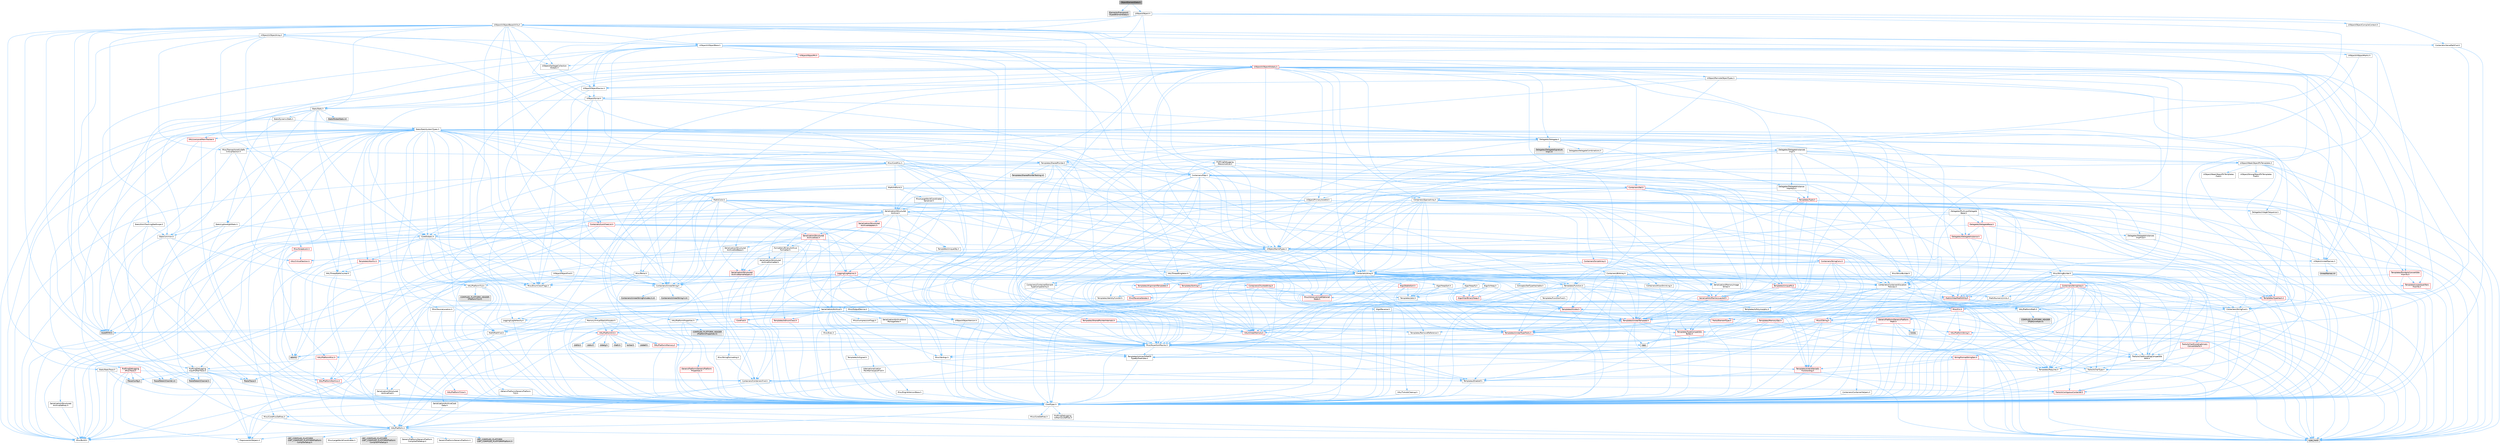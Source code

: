 digraph "ObjectElementData.h"
{
 // INTERACTIVE_SVG=YES
 // LATEX_PDF_SIZE
  bgcolor="transparent";
  edge [fontname=Helvetica,fontsize=10,labelfontname=Helvetica,labelfontsize=10];
  node [fontname=Helvetica,fontsize=10,shape=box,height=0.2,width=0.4];
  Node1 [id="Node000001",label="ObjectElementData.h",height=0.2,width=0.4,color="gray40", fillcolor="grey60", style="filled", fontcolor="black",tooltip=" "];
  Node1 -> Node2 [id="edge1_Node000001_Node000002",color="steelblue1",style="solid",tooltip=" "];
  Node2 [id="Node000002",label="Elements/Framework\l/TypedElementData.h",height=0.2,width=0.4,color="grey60", fillcolor="#E0E0E0", style="filled",tooltip=" "];
  Node1 -> Node3 [id="edge2_Node000001_Node000003",color="steelblue1",style="solid",tooltip=" "];
  Node3 [id="Node000003",label="UObject/Object.h",height=0.2,width=0.4,color="grey40", fillcolor="white", style="filled",URL="$db/dbf/Object_8h.html",tooltip=" "];
  Node3 -> Node4 [id="edge3_Node000003_Node000004",color="steelblue1",style="solid",tooltip=" "];
  Node4 [id="Node000004",label="UObject/Script.h",height=0.2,width=0.4,color="grey40", fillcolor="white", style="filled",URL="$de/dc6/Script_8h.html",tooltip=" "];
  Node4 -> Node5 [id="edge4_Node000004_Node000005",color="steelblue1",style="solid",tooltip=" "];
  Node5 [id="Node000005",label="Delegates/Delegate.h",height=0.2,width=0.4,color="grey40", fillcolor="white", style="filled",URL="$d4/d80/Delegate_8h.html",tooltip=" "];
  Node5 -> Node6 [id="edge5_Node000005_Node000006",color="steelblue1",style="solid",tooltip=" "];
  Node6 [id="Node000006",label="CoreTypes.h",height=0.2,width=0.4,color="grey40", fillcolor="white", style="filled",URL="$dc/dec/CoreTypes_8h.html",tooltip=" "];
  Node6 -> Node7 [id="edge6_Node000006_Node000007",color="steelblue1",style="solid",tooltip=" "];
  Node7 [id="Node000007",label="HAL/Platform.h",height=0.2,width=0.4,color="grey40", fillcolor="white", style="filled",URL="$d9/dd0/Platform_8h.html",tooltip=" "];
  Node7 -> Node8 [id="edge7_Node000007_Node000008",color="steelblue1",style="solid",tooltip=" "];
  Node8 [id="Node000008",label="Misc/Build.h",height=0.2,width=0.4,color="grey40", fillcolor="white", style="filled",URL="$d3/dbb/Build_8h.html",tooltip=" "];
  Node7 -> Node9 [id="edge8_Node000007_Node000009",color="steelblue1",style="solid",tooltip=" "];
  Node9 [id="Node000009",label="Misc/LargeWorldCoordinates.h",height=0.2,width=0.4,color="grey40", fillcolor="white", style="filled",URL="$d2/dcb/LargeWorldCoordinates_8h.html",tooltip=" "];
  Node7 -> Node10 [id="edge9_Node000007_Node000010",color="steelblue1",style="solid",tooltip=" "];
  Node10 [id="Node000010",label="type_traits",height=0.2,width=0.4,color="grey60", fillcolor="#E0E0E0", style="filled",tooltip=" "];
  Node7 -> Node11 [id="edge10_Node000007_Node000011",color="steelblue1",style="solid",tooltip=" "];
  Node11 [id="Node000011",label="PreprocessorHelpers.h",height=0.2,width=0.4,color="grey40", fillcolor="white", style="filled",URL="$db/ddb/PreprocessorHelpers_8h.html",tooltip=" "];
  Node7 -> Node12 [id="edge11_Node000007_Node000012",color="steelblue1",style="solid",tooltip=" "];
  Node12 [id="Node000012",label="UBT_COMPILED_PLATFORM\l/UBT_COMPILED_PLATFORMPlatform\lCompilerPreSetup.h",height=0.2,width=0.4,color="grey60", fillcolor="#E0E0E0", style="filled",tooltip=" "];
  Node7 -> Node13 [id="edge12_Node000007_Node000013",color="steelblue1",style="solid",tooltip=" "];
  Node13 [id="Node000013",label="GenericPlatform/GenericPlatform\lCompilerPreSetup.h",height=0.2,width=0.4,color="grey40", fillcolor="white", style="filled",URL="$d9/dc8/GenericPlatformCompilerPreSetup_8h.html",tooltip=" "];
  Node7 -> Node14 [id="edge13_Node000007_Node000014",color="steelblue1",style="solid",tooltip=" "];
  Node14 [id="Node000014",label="GenericPlatform/GenericPlatform.h",height=0.2,width=0.4,color="grey40", fillcolor="white", style="filled",URL="$d6/d84/GenericPlatform_8h.html",tooltip=" "];
  Node7 -> Node15 [id="edge14_Node000007_Node000015",color="steelblue1",style="solid",tooltip=" "];
  Node15 [id="Node000015",label="UBT_COMPILED_PLATFORM\l/UBT_COMPILED_PLATFORMPlatform.h",height=0.2,width=0.4,color="grey60", fillcolor="#E0E0E0", style="filled",tooltip=" "];
  Node7 -> Node16 [id="edge15_Node000007_Node000016",color="steelblue1",style="solid",tooltip=" "];
  Node16 [id="Node000016",label="UBT_COMPILED_PLATFORM\l/UBT_COMPILED_PLATFORMPlatform\lCompilerSetup.h",height=0.2,width=0.4,color="grey60", fillcolor="#E0E0E0", style="filled",tooltip=" "];
  Node6 -> Node17 [id="edge16_Node000006_Node000017",color="steelblue1",style="solid",tooltip=" "];
  Node17 [id="Node000017",label="ProfilingDebugging\l/UMemoryDefines.h",height=0.2,width=0.4,color="grey40", fillcolor="white", style="filled",URL="$d2/da2/UMemoryDefines_8h.html",tooltip=" "];
  Node6 -> Node18 [id="edge17_Node000006_Node000018",color="steelblue1",style="solid",tooltip=" "];
  Node18 [id="Node000018",label="Misc/CoreMiscDefines.h",height=0.2,width=0.4,color="grey40", fillcolor="white", style="filled",URL="$da/d38/CoreMiscDefines_8h.html",tooltip=" "];
  Node18 -> Node7 [id="edge18_Node000018_Node000007",color="steelblue1",style="solid",tooltip=" "];
  Node18 -> Node11 [id="edge19_Node000018_Node000011",color="steelblue1",style="solid",tooltip=" "];
  Node6 -> Node19 [id="edge20_Node000006_Node000019",color="steelblue1",style="solid",tooltip=" "];
  Node19 [id="Node000019",label="Misc/CoreDefines.h",height=0.2,width=0.4,color="grey40", fillcolor="white", style="filled",URL="$d3/dd2/CoreDefines_8h.html",tooltip=" "];
  Node5 -> Node20 [id="edge21_Node000005_Node000020",color="steelblue1",style="solid",tooltip=" "];
  Node20 [id="Node000020",label="Misc/AssertionMacros.h",height=0.2,width=0.4,color="grey40", fillcolor="white", style="filled",URL="$d0/dfa/AssertionMacros_8h.html",tooltip=" "];
  Node20 -> Node6 [id="edge22_Node000020_Node000006",color="steelblue1",style="solid",tooltip=" "];
  Node20 -> Node7 [id="edge23_Node000020_Node000007",color="steelblue1",style="solid",tooltip=" "];
  Node20 -> Node21 [id="edge24_Node000020_Node000021",color="steelblue1",style="solid",tooltip=" "];
  Node21 [id="Node000021",label="HAL/PlatformMisc.h",height=0.2,width=0.4,color="red", fillcolor="#FFF0F0", style="filled",URL="$d0/df5/PlatformMisc_8h.html",tooltip=" "];
  Node21 -> Node6 [id="edge25_Node000021_Node000006",color="steelblue1",style="solid",tooltip=" "];
  Node21 -> Node49 [id="edge26_Node000021_Node000049",color="steelblue1",style="solid",tooltip=" "];
  Node49 [id="Node000049",label="ProfilingDebugging\l/CpuProfilerTrace.h",height=0.2,width=0.4,color="grey40", fillcolor="white", style="filled",URL="$da/dcb/CpuProfilerTrace_8h.html",tooltip=" "];
  Node49 -> Node6 [id="edge27_Node000049_Node000006",color="steelblue1",style="solid",tooltip=" "];
  Node49 -> Node29 [id="edge28_Node000049_Node000029",color="steelblue1",style="solid",tooltip=" "];
  Node29 [id="Node000029",label="Containers/ContainersFwd.h",height=0.2,width=0.4,color="grey40", fillcolor="white", style="filled",URL="$d4/d0a/ContainersFwd_8h.html",tooltip=" "];
  Node29 -> Node7 [id="edge29_Node000029_Node000007",color="steelblue1",style="solid",tooltip=" "];
  Node29 -> Node6 [id="edge30_Node000029_Node000006",color="steelblue1",style="solid",tooltip=" "];
  Node29 -> Node26 [id="edge31_Node000029_Node000026",color="steelblue1",style="solid",tooltip=" "];
  Node26 [id="Node000026",label="Traits/IsContiguousContainer.h",height=0.2,width=0.4,color="red", fillcolor="#FFF0F0", style="filled",URL="$d5/d3c/IsContiguousContainer_8h.html",tooltip=" "];
  Node26 -> Node6 [id="edge32_Node000026_Node000006",color="steelblue1",style="solid",tooltip=" "];
  Node49 -> Node50 [id="edge33_Node000049_Node000050",color="steelblue1",style="solid",tooltip=" "];
  Node50 [id="Node000050",label="HAL/PlatformAtomics.h",height=0.2,width=0.4,color="red", fillcolor="#FFF0F0", style="filled",URL="$d3/d36/PlatformAtomics_8h.html",tooltip=" "];
  Node50 -> Node6 [id="edge34_Node000050_Node000006",color="steelblue1",style="solid",tooltip=" "];
  Node49 -> Node11 [id="edge35_Node000049_Node000011",color="steelblue1",style="solid",tooltip=" "];
  Node49 -> Node8 [id="edge36_Node000049_Node000008",color="steelblue1",style="solid",tooltip=" "];
  Node49 -> Node53 [id="edge37_Node000049_Node000053",color="steelblue1",style="solid",tooltip=" "];
  Node53 [id="Node000053",label="Trace/Config.h",height=0.2,width=0.4,color="grey60", fillcolor="#E0E0E0", style="filled",tooltip=" "];
  Node49 -> Node54 [id="edge38_Node000049_Node000054",color="steelblue1",style="solid",tooltip=" "];
  Node54 [id="Node000054",label="Trace/Detail/Channel.h",height=0.2,width=0.4,color="grey60", fillcolor="#E0E0E0", style="filled",tooltip=" "];
  Node49 -> Node55 [id="edge39_Node000049_Node000055",color="steelblue1",style="solid",tooltip=" "];
  Node55 [id="Node000055",label="Trace/Detail/Channel.inl",height=0.2,width=0.4,color="grey60", fillcolor="#E0E0E0", style="filled",tooltip=" "];
  Node49 -> Node56 [id="edge40_Node000049_Node000056",color="steelblue1",style="solid",tooltip=" "];
  Node56 [id="Node000056",label="Trace/Trace.h",height=0.2,width=0.4,color="grey60", fillcolor="#E0E0E0", style="filled",tooltip=" "];
  Node20 -> Node11 [id="edge41_Node000020_Node000011",color="steelblue1",style="solid",tooltip=" "];
  Node20 -> Node57 [id="edge42_Node000020_Node000057",color="steelblue1",style="solid",tooltip=" "];
  Node57 [id="Node000057",label="Templates/EnableIf.h",height=0.2,width=0.4,color="grey40", fillcolor="white", style="filled",URL="$d7/d60/EnableIf_8h.html",tooltip=" "];
  Node57 -> Node6 [id="edge43_Node000057_Node000006",color="steelblue1",style="solid",tooltip=" "];
  Node20 -> Node58 [id="edge44_Node000020_Node000058",color="steelblue1",style="solid",tooltip=" "];
  Node58 [id="Node000058",label="Templates/IsArrayOrRefOf\lTypeByPredicate.h",height=0.2,width=0.4,color="grey40", fillcolor="white", style="filled",URL="$d6/da1/IsArrayOrRefOfTypeByPredicate_8h.html",tooltip=" "];
  Node58 -> Node6 [id="edge45_Node000058_Node000006",color="steelblue1",style="solid",tooltip=" "];
  Node20 -> Node59 [id="edge46_Node000020_Node000059",color="steelblue1",style="solid",tooltip=" "];
  Node59 [id="Node000059",label="Templates/IsValidVariadic\lFunctionArg.h",height=0.2,width=0.4,color="red", fillcolor="#FFF0F0", style="filled",URL="$d0/dc8/IsValidVariadicFunctionArg_8h.html",tooltip=" "];
  Node59 -> Node6 [id="edge47_Node000059_Node000006",color="steelblue1",style="solid",tooltip=" "];
  Node59 -> Node10 [id="edge48_Node000059_Node000010",color="steelblue1",style="solid",tooltip=" "];
  Node20 -> Node61 [id="edge49_Node000020_Node000061",color="steelblue1",style="solid",tooltip=" "];
  Node61 [id="Node000061",label="Traits/IsCharEncodingCompatible\lWith.h",height=0.2,width=0.4,color="grey40", fillcolor="white", style="filled",URL="$df/dd1/IsCharEncodingCompatibleWith_8h.html",tooltip=" "];
  Node61 -> Node10 [id="edge50_Node000061_Node000010",color="steelblue1",style="solid",tooltip=" "];
  Node61 -> Node62 [id="edge51_Node000061_Node000062",color="steelblue1",style="solid",tooltip=" "];
  Node62 [id="Node000062",label="Traits/IsCharType.h",height=0.2,width=0.4,color="grey40", fillcolor="white", style="filled",URL="$db/d51/IsCharType_8h.html",tooltip=" "];
  Node62 -> Node6 [id="edge52_Node000062_Node000006",color="steelblue1",style="solid",tooltip=" "];
  Node20 -> Node63 [id="edge53_Node000020_Node000063",color="steelblue1",style="solid",tooltip=" "];
  Node63 [id="Node000063",label="Misc/VarArgs.h",height=0.2,width=0.4,color="grey40", fillcolor="white", style="filled",URL="$d5/d6f/VarArgs_8h.html",tooltip=" "];
  Node63 -> Node6 [id="edge54_Node000063_Node000006",color="steelblue1",style="solid",tooltip=" "];
  Node20 -> Node64 [id="edge55_Node000020_Node000064",color="steelblue1",style="solid",tooltip=" "];
  Node64 [id="Node000064",label="String/FormatStringSan.h",height=0.2,width=0.4,color="red", fillcolor="#FFF0F0", style="filled",URL="$d3/d8b/FormatStringSan_8h.html",tooltip=" "];
  Node64 -> Node10 [id="edge56_Node000064_Node000010",color="steelblue1",style="solid",tooltip=" "];
  Node64 -> Node6 [id="edge57_Node000064_Node000006",color="steelblue1",style="solid",tooltip=" "];
  Node64 -> Node65 [id="edge58_Node000064_Node000065",color="steelblue1",style="solid",tooltip=" "];
  Node65 [id="Node000065",label="Templates/Requires.h",height=0.2,width=0.4,color="grey40", fillcolor="white", style="filled",URL="$dc/d96/Requires_8h.html",tooltip=" "];
  Node65 -> Node57 [id="edge59_Node000065_Node000057",color="steelblue1",style="solid",tooltip=" "];
  Node65 -> Node10 [id="edge60_Node000065_Node000010",color="steelblue1",style="solid",tooltip=" "];
  Node64 -> Node59 [id="edge61_Node000064_Node000059",color="steelblue1",style="solid",tooltip=" "];
  Node64 -> Node62 [id="edge62_Node000064_Node000062",color="steelblue1",style="solid",tooltip=" "];
  Node64 -> Node29 [id="edge63_Node000064_Node000029",color="steelblue1",style="solid",tooltip=" "];
  Node20 -> Node70 [id="edge64_Node000020_Node000070",color="steelblue1",style="solid",tooltip=" "];
  Node70 [id="Node000070",label="atomic",height=0.2,width=0.4,color="grey60", fillcolor="#E0E0E0", style="filled",tooltip=" "];
  Node5 -> Node71 [id="edge65_Node000005_Node000071",color="steelblue1",style="solid",tooltip=" "];
  Node71 [id="Node000071",label="UObject/NameTypes.h",height=0.2,width=0.4,color="grey40", fillcolor="white", style="filled",URL="$d6/d35/NameTypes_8h.html",tooltip=" "];
  Node71 -> Node6 [id="edge66_Node000071_Node000006",color="steelblue1",style="solid",tooltip=" "];
  Node71 -> Node20 [id="edge67_Node000071_Node000020",color="steelblue1",style="solid",tooltip=" "];
  Node71 -> Node72 [id="edge68_Node000071_Node000072",color="steelblue1",style="solid",tooltip=" "];
  Node72 [id="Node000072",label="HAL/UnrealMemory.h",height=0.2,width=0.4,color="red", fillcolor="#FFF0F0", style="filled",URL="$d9/d96/UnrealMemory_8h.html",tooltip=" "];
  Node72 -> Node6 [id="edge69_Node000072_Node000006",color="steelblue1",style="solid",tooltip=" "];
  Node72 -> Node89 [id="edge70_Node000072_Node000089",color="steelblue1",style="solid",tooltip=" "];
  Node89 [id="Node000089",label="HAL/PlatformMemory.h",height=0.2,width=0.4,color="red", fillcolor="#FFF0F0", style="filled",URL="$de/d68/PlatformMemory_8h.html",tooltip=" "];
  Node89 -> Node6 [id="edge71_Node000089_Node000006",color="steelblue1",style="solid",tooltip=" "];
  Node71 -> Node93 [id="edge72_Node000071_Node000093",color="steelblue1",style="solid",tooltip=" "];
  Node93 [id="Node000093",label="Templates/UnrealTypeTraits.h",height=0.2,width=0.4,color="red", fillcolor="#FFF0F0", style="filled",URL="$d2/d2d/UnrealTypeTraits_8h.html",tooltip=" "];
  Node93 -> Node6 [id="edge73_Node000093_Node000006",color="steelblue1",style="solid",tooltip=" "];
  Node93 -> Node20 [id="edge74_Node000093_Node000020",color="steelblue1",style="solid",tooltip=" "];
  Node93 -> Node57 [id="edge75_Node000093_Node000057",color="steelblue1",style="solid",tooltip=" "];
  Node71 -> Node98 [id="edge76_Node000071_Node000098",color="steelblue1",style="solid",tooltip=" "];
  Node98 [id="Node000098",label="Templates/UnrealTemplate.h",height=0.2,width=0.4,color="red", fillcolor="#FFF0F0", style="filled",URL="$d4/d24/UnrealTemplate_8h.html",tooltip=" "];
  Node98 -> Node6 [id="edge77_Node000098_Node000006",color="steelblue1",style="solid",tooltip=" "];
  Node98 -> Node72 [id="edge78_Node000098_Node000072",color="steelblue1",style="solid",tooltip=" "];
  Node98 -> Node93 [id="edge79_Node000098_Node000093",color="steelblue1",style="solid",tooltip=" "];
  Node98 -> Node101 [id="edge80_Node000098_Node000101",color="steelblue1",style="solid",tooltip=" "];
  Node101 [id="Node000101",label="Templates/RemoveReference.h",height=0.2,width=0.4,color="grey40", fillcolor="white", style="filled",URL="$da/dbe/RemoveReference_8h.html",tooltip=" "];
  Node101 -> Node6 [id="edge81_Node000101_Node000006",color="steelblue1",style="solid",tooltip=" "];
  Node98 -> Node65 [id="edge82_Node000098_Node000065",color="steelblue1",style="solid",tooltip=" "];
  Node98 -> Node102 [id="edge83_Node000098_Node000102",color="steelblue1",style="solid",tooltip=" "];
  Node102 [id="Node000102",label="Templates/TypeCompatible\lBytes.h",height=0.2,width=0.4,color="red", fillcolor="#FFF0F0", style="filled",URL="$df/d0a/TypeCompatibleBytes_8h.html",tooltip=" "];
  Node102 -> Node6 [id="edge84_Node000102_Node000006",color="steelblue1",style="solid",tooltip=" "];
  Node102 -> Node34 [id="edge85_Node000102_Node000034",color="steelblue1",style="solid",tooltip=" "];
  Node34 [id="Node000034",label="new",height=0.2,width=0.4,color="grey60", fillcolor="#E0E0E0", style="filled",tooltip=" "];
  Node102 -> Node10 [id="edge86_Node000102_Node000010",color="steelblue1",style="solid",tooltip=" "];
  Node98 -> Node26 [id="edge87_Node000098_Node000026",color="steelblue1",style="solid",tooltip=" "];
  Node98 -> Node10 [id="edge88_Node000098_Node000010",color="steelblue1",style="solid",tooltip=" "];
  Node71 -> Node104 [id="edge89_Node000071_Node000104",color="steelblue1",style="solid",tooltip=" "];
  Node104 [id="Node000104",label="Containers/UnrealString.h",height=0.2,width=0.4,color="grey40", fillcolor="white", style="filled",URL="$d5/dba/UnrealString_8h.html",tooltip=" "];
  Node104 -> Node105 [id="edge90_Node000104_Node000105",color="steelblue1",style="solid",tooltip=" "];
  Node105 [id="Node000105",label="Containers/UnrealStringIncludes.h.inl",height=0.2,width=0.4,color="grey60", fillcolor="#E0E0E0", style="filled",tooltip=" "];
  Node104 -> Node106 [id="edge91_Node000104_Node000106",color="steelblue1",style="solid",tooltip=" "];
  Node106 [id="Node000106",label="Containers/UnrealString.h.inl",height=0.2,width=0.4,color="grey60", fillcolor="#E0E0E0", style="filled",tooltip=" "];
  Node104 -> Node107 [id="edge92_Node000104_Node000107",color="steelblue1",style="solid",tooltip=" "];
  Node107 [id="Node000107",label="Misc/StringFormatArg.h",height=0.2,width=0.4,color="grey40", fillcolor="white", style="filled",URL="$d2/d16/StringFormatArg_8h.html",tooltip=" "];
  Node107 -> Node29 [id="edge93_Node000107_Node000029",color="steelblue1",style="solid",tooltip=" "];
  Node71 -> Node108 [id="edge94_Node000071_Node000108",color="steelblue1",style="solid",tooltip=" "];
  Node108 [id="Node000108",label="HAL/CriticalSection.h",height=0.2,width=0.4,color="red", fillcolor="#FFF0F0", style="filled",URL="$d6/d90/CriticalSection_8h.html",tooltip=" "];
  Node71 -> Node111 [id="edge95_Node000071_Node000111",color="steelblue1",style="solid",tooltip=" "];
  Node111 [id="Node000111",label="Containers/StringConv.h",height=0.2,width=0.4,color="red", fillcolor="#FFF0F0", style="filled",URL="$d3/ddf/StringConv_8h.html",tooltip=" "];
  Node111 -> Node6 [id="edge96_Node000111_Node000006",color="steelblue1",style="solid",tooltip=" "];
  Node111 -> Node20 [id="edge97_Node000111_Node000020",color="steelblue1",style="solid",tooltip=" "];
  Node111 -> Node112 [id="edge98_Node000111_Node000112",color="steelblue1",style="solid",tooltip=" "];
  Node112 [id="Node000112",label="Containers/ContainerAllocation\lPolicies.h",height=0.2,width=0.4,color="grey40", fillcolor="white", style="filled",URL="$d7/dff/ContainerAllocationPolicies_8h.html",tooltip=" "];
  Node112 -> Node6 [id="edge99_Node000112_Node000006",color="steelblue1",style="solid",tooltip=" "];
  Node112 -> Node113 [id="edge100_Node000112_Node000113",color="steelblue1",style="solid",tooltip=" "];
  Node113 [id="Node000113",label="Containers/ContainerHelpers.h",height=0.2,width=0.4,color="grey40", fillcolor="white", style="filled",URL="$d7/d33/ContainerHelpers_8h.html",tooltip=" "];
  Node113 -> Node6 [id="edge101_Node000113_Node000006",color="steelblue1",style="solid",tooltip=" "];
  Node112 -> Node112 [id="edge102_Node000112_Node000112",color="steelblue1",style="solid",tooltip=" "];
  Node112 -> Node114 [id="edge103_Node000112_Node000114",color="steelblue1",style="solid",tooltip=" "];
  Node114 [id="Node000114",label="HAL/PlatformMath.h",height=0.2,width=0.4,color="grey40", fillcolor="white", style="filled",URL="$dc/d53/PlatformMath_8h.html",tooltip=" "];
  Node114 -> Node6 [id="edge104_Node000114_Node000006",color="steelblue1",style="solid",tooltip=" "];
  Node114 -> Node115 [id="edge105_Node000114_Node000115",color="steelblue1",style="solid",tooltip=" "];
  Node115 [id="Node000115",label="GenericPlatform/GenericPlatform\lMath.h",height=0.2,width=0.4,color="red", fillcolor="#FFF0F0", style="filled",URL="$d5/d79/GenericPlatformMath_8h.html",tooltip=" "];
  Node115 -> Node6 [id="edge106_Node000115_Node000006",color="steelblue1",style="solid",tooltip=" "];
  Node115 -> Node29 [id="edge107_Node000115_Node000029",color="steelblue1",style="solid",tooltip=" "];
  Node115 -> Node33 [id="edge108_Node000115_Node000033",color="steelblue1",style="solid",tooltip=" "];
  Node33 [id="Node000033",label="HAL/PlatformCrt.h",height=0.2,width=0.4,color="red", fillcolor="#FFF0F0", style="filled",URL="$d8/d75/PlatformCrt_8h.html",tooltip=" "];
  Node33 -> Node34 [id="edge109_Node000033_Node000034",color="steelblue1",style="solid",tooltip=" "];
  Node33 -> Node35 [id="edge110_Node000033_Node000035",color="steelblue1",style="solid",tooltip=" "];
  Node35 [id="Node000035",label="wchar.h",height=0.2,width=0.4,color="grey60", fillcolor="#E0E0E0", style="filled",tooltip=" "];
  Node33 -> Node36 [id="edge111_Node000033_Node000036",color="steelblue1",style="solid",tooltip=" "];
  Node36 [id="Node000036",label="stddef.h",height=0.2,width=0.4,color="grey60", fillcolor="#E0E0E0", style="filled",tooltip=" "];
  Node33 -> Node37 [id="edge112_Node000033_Node000037",color="steelblue1",style="solid",tooltip=" "];
  Node37 [id="Node000037",label="stdlib.h",height=0.2,width=0.4,color="grey60", fillcolor="#E0E0E0", style="filled",tooltip=" "];
  Node33 -> Node38 [id="edge113_Node000033_Node000038",color="steelblue1",style="solid",tooltip=" "];
  Node38 [id="Node000038",label="stdio.h",height=0.2,width=0.4,color="grey60", fillcolor="#E0E0E0", style="filled",tooltip=" "];
  Node33 -> Node39 [id="edge114_Node000033_Node000039",color="steelblue1",style="solid",tooltip=" "];
  Node39 [id="Node000039",label="stdarg.h",height=0.2,width=0.4,color="grey60", fillcolor="#E0E0E0", style="filled",tooltip=" "];
  Node33 -> Node40 [id="edge115_Node000033_Node000040",color="steelblue1",style="solid",tooltip=" "];
  Node40 [id="Node000040",label="math.h",height=0.2,width=0.4,color="grey60", fillcolor="#E0E0E0", style="filled",tooltip=" "];
  Node115 -> Node93 [id="edge116_Node000115_Node000093",color="steelblue1",style="solid",tooltip=" "];
  Node115 -> Node65 [id="edge117_Node000115_Node000065",color="steelblue1",style="solid",tooltip=" "];
  Node115 -> Node102 [id="edge118_Node000115_Node000102",color="steelblue1",style="solid",tooltip=" "];
  Node115 -> Node120 [id="edge119_Node000115_Node000120",color="steelblue1",style="solid",tooltip=" "];
  Node120 [id="Node000120",label="limits",height=0.2,width=0.4,color="grey60", fillcolor="#E0E0E0", style="filled",tooltip=" "];
  Node115 -> Node10 [id="edge120_Node000115_Node000010",color="steelblue1",style="solid",tooltip=" "];
  Node114 -> Node121 [id="edge121_Node000114_Node000121",color="steelblue1",style="solid",tooltip=" "];
  Node121 [id="Node000121",label="COMPILED_PLATFORM_HEADER\l(PlatformMath.h)",height=0.2,width=0.4,color="grey60", fillcolor="#E0E0E0", style="filled",tooltip=" "];
  Node112 -> Node72 [id="edge122_Node000112_Node000072",color="steelblue1",style="solid",tooltip=" "];
  Node112 -> Node43 [id="edge123_Node000112_Node000043",color="steelblue1",style="solid",tooltip=" "];
  Node43 [id="Node000043",label="Math/NumericLimits.h",height=0.2,width=0.4,color="grey40", fillcolor="white", style="filled",URL="$df/d1b/NumericLimits_8h.html",tooltip=" "];
  Node43 -> Node6 [id="edge124_Node000043_Node000006",color="steelblue1",style="solid",tooltip=" "];
  Node112 -> Node20 [id="edge125_Node000112_Node000020",color="steelblue1",style="solid",tooltip=" "];
  Node112 -> Node122 [id="edge126_Node000112_Node000122",color="steelblue1",style="solid",tooltip=" "];
  Node122 [id="Node000122",label="Templates/IsPolymorphic.h",height=0.2,width=0.4,color="grey40", fillcolor="white", style="filled",URL="$dc/d20/IsPolymorphic_8h.html",tooltip=" "];
  Node112 -> Node123 [id="edge127_Node000112_Node000123",color="steelblue1",style="solid",tooltip=" "];
  Node123 [id="Node000123",label="Templates/MemoryOps.h",height=0.2,width=0.4,color="red", fillcolor="#FFF0F0", style="filled",URL="$db/dea/MemoryOps_8h.html",tooltip=" "];
  Node123 -> Node6 [id="edge128_Node000123_Node000006",color="steelblue1",style="solid",tooltip=" "];
  Node123 -> Node72 [id="edge129_Node000123_Node000072",color="steelblue1",style="solid",tooltip=" "];
  Node123 -> Node65 [id="edge130_Node000123_Node000065",color="steelblue1",style="solid",tooltip=" "];
  Node123 -> Node93 [id="edge131_Node000123_Node000093",color="steelblue1",style="solid",tooltip=" "];
  Node123 -> Node34 [id="edge132_Node000123_Node000034",color="steelblue1",style="solid",tooltip=" "];
  Node123 -> Node10 [id="edge133_Node000123_Node000010",color="steelblue1",style="solid",tooltip=" "];
  Node112 -> Node102 [id="edge134_Node000112_Node000102",color="steelblue1",style="solid",tooltip=" "];
  Node112 -> Node10 [id="edge135_Node000112_Node000010",color="steelblue1",style="solid",tooltip=" "];
  Node111 -> Node124 [id="edge136_Node000111_Node000124",color="steelblue1",style="solid",tooltip=" "];
  Node124 [id="Node000124",label="Containers/Array.h",height=0.2,width=0.4,color="grey40", fillcolor="white", style="filled",URL="$df/dd0/Array_8h.html",tooltip=" "];
  Node124 -> Node6 [id="edge137_Node000124_Node000006",color="steelblue1",style="solid",tooltip=" "];
  Node124 -> Node20 [id="edge138_Node000124_Node000020",color="steelblue1",style="solid",tooltip=" "];
  Node124 -> Node125 [id="edge139_Node000124_Node000125",color="steelblue1",style="solid",tooltip=" "];
  Node125 [id="Node000125",label="Misc/IntrusiveUnsetOptional\lState.h",height=0.2,width=0.4,color="red", fillcolor="#FFF0F0", style="filled",URL="$d2/d0a/IntrusiveUnsetOptionalState_8h.html",tooltip=" "];
  Node124 -> Node127 [id="edge140_Node000124_Node000127",color="steelblue1",style="solid",tooltip=" "];
  Node127 [id="Node000127",label="Misc/ReverseIterate.h",height=0.2,width=0.4,color="red", fillcolor="#FFF0F0", style="filled",URL="$db/de3/ReverseIterate_8h.html",tooltip=" "];
  Node127 -> Node7 [id="edge141_Node000127_Node000007",color="steelblue1",style="solid",tooltip=" "];
  Node124 -> Node72 [id="edge142_Node000124_Node000072",color="steelblue1",style="solid",tooltip=" "];
  Node124 -> Node93 [id="edge143_Node000124_Node000093",color="steelblue1",style="solid",tooltip=" "];
  Node124 -> Node98 [id="edge144_Node000124_Node000098",color="steelblue1",style="solid",tooltip=" "];
  Node124 -> Node129 [id="edge145_Node000124_Node000129",color="steelblue1",style="solid",tooltip=" "];
  Node129 [id="Node000129",label="Containers/AllowShrinking.h",height=0.2,width=0.4,color="grey40", fillcolor="white", style="filled",URL="$d7/d1a/AllowShrinking_8h.html",tooltip=" "];
  Node129 -> Node6 [id="edge146_Node000129_Node000006",color="steelblue1",style="solid",tooltip=" "];
  Node124 -> Node112 [id="edge147_Node000124_Node000112",color="steelblue1",style="solid",tooltip=" "];
  Node124 -> Node130 [id="edge148_Node000124_Node000130",color="steelblue1",style="solid",tooltip=" "];
  Node130 [id="Node000130",label="Containers/ContainerElement\lTypeCompatibility.h",height=0.2,width=0.4,color="grey40", fillcolor="white", style="filled",URL="$df/ddf/ContainerElementTypeCompatibility_8h.html",tooltip=" "];
  Node130 -> Node6 [id="edge149_Node000130_Node000006",color="steelblue1",style="solid",tooltip=" "];
  Node130 -> Node93 [id="edge150_Node000130_Node000093",color="steelblue1",style="solid",tooltip=" "];
  Node124 -> Node131 [id="edge151_Node000124_Node000131",color="steelblue1",style="solid",tooltip=" "];
  Node131 [id="Node000131",label="Serialization/Archive.h",height=0.2,width=0.4,color="grey40", fillcolor="white", style="filled",URL="$d7/d3b/Archive_8h.html",tooltip=" "];
  Node131 -> Node28 [id="edge152_Node000131_Node000028",color="steelblue1",style="solid",tooltip=" "];
  Node28 [id="Node000028",label="CoreFwd.h",height=0.2,width=0.4,color="red", fillcolor="#FFF0F0", style="filled",URL="$d1/d1e/CoreFwd_8h.html",tooltip=" "];
  Node28 -> Node6 [id="edge153_Node000028_Node000006",color="steelblue1",style="solid",tooltip=" "];
  Node28 -> Node29 [id="edge154_Node000028_Node000029",color="steelblue1",style="solid",tooltip=" "];
  Node28 -> Node30 [id="edge155_Node000028_Node000030",color="steelblue1",style="solid",tooltip=" "];
  Node30 [id="Node000030",label="Math/MathFwd.h",height=0.2,width=0.4,color="grey40", fillcolor="white", style="filled",URL="$d2/d10/MathFwd_8h.html",tooltip=" "];
  Node30 -> Node7 [id="edge156_Node000030_Node000007",color="steelblue1",style="solid",tooltip=" "];
  Node131 -> Node6 [id="edge157_Node000131_Node000006",color="steelblue1",style="solid",tooltip=" "];
  Node131 -> Node132 [id="edge158_Node000131_Node000132",color="steelblue1",style="solid",tooltip=" "];
  Node132 [id="Node000132",label="HAL/PlatformProperties.h",height=0.2,width=0.4,color="grey40", fillcolor="white", style="filled",URL="$d9/db0/PlatformProperties_8h.html",tooltip=" "];
  Node132 -> Node6 [id="edge159_Node000132_Node000006",color="steelblue1",style="solid",tooltip=" "];
  Node132 -> Node133 [id="edge160_Node000132_Node000133",color="steelblue1",style="solid",tooltip=" "];
  Node133 [id="Node000133",label="GenericPlatform/GenericPlatform\lProperties.h",height=0.2,width=0.4,color="red", fillcolor="#FFF0F0", style="filled",URL="$d2/dcd/GenericPlatformProperties_8h.html",tooltip=" "];
  Node133 -> Node6 [id="edge161_Node000133_Node000006",color="steelblue1",style="solid",tooltip=" "];
  Node132 -> Node134 [id="edge162_Node000132_Node000134",color="steelblue1",style="solid",tooltip=" "];
  Node134 [id="Node000134",label="COMPILED_PLATFORM_HEADER\l(PlatformProperties.h)",height=0.2,width=0.4,color="grey60", fillcolor="#E0E0E0", style="filled",tooltip=" "];
  Node131 -> Node135 [id="edge163_Node000131_Node000135",color="steelblue1",style="solid",tooltip=" "];
  Node135 [id="Node000135",label="Internationalization\l/TextNamespaceFwd.h",height=0.2,width=0.4,color="grey40", fillcolor="white", style="filled",URL="$d8/d97/TextNamespaceFwd_8h.html",tooltip=" "];
  Node135 -> Node6 [id="edge164_Node000135_Node000006",color="steelblue1",style="solid",tooltip=" "];
  Node131 -> Node30 [id="edge165_Node000131_Node000030",color="steelblue1",style="solid",tooltip=" "];
  Node131 -> Node20 [id="edge166_Node000131_Node000020",color="steelblue1",style="solid",tooltip=" "];
  Node131 -> Node8 [id="edge167_Node000131_Node000008",color="steelblue1",style="solid",tooltip=" "];
  Node131 -> Node44 [id="edge168_Node000131_Node000044",color="steelblue1",style="solid",tooltip=" "];
  Node44 [id="Node000044",label="Misc/CompressionFlags.h",height=0.2,width=0.4,color="grey40", fillcolor="white", style="filled",URL="$d9/d76/CompressionFlags_8h.html",tooltip=" "];
  Node131 -> Node136 [id="edge169_Node000131_Node000136",color="steelblue1",style="solid",tooltip=" "];
  Node136 [id="Node000136",label="Misc/EngineVersionBase.h",height=0.2,width=0.4,color="grey40", fillcolor="white", style="filled",URL="$d5/d2b/EngineVersionBase_8h.html",tooltip=" "];
  Node136 -> Node6 [id="edge170_Node000136_Node000006",color="steelblue1",style="solid",tooltip=" "];
  Node131 -> Node63 [id="edge171_Node000131_Node000063",color="steelblue1",style="solid",tooltip=" "];
  Node131 -> Node137 [id="edge172_Node000131_Node000137",color="steelblue1",style="solid",tooltip=" "];
  Node137 [id="Node000137",label="Serialization/ArchiveCook\lData.h",height=0.2,width=0.4,color="grey40", fillcolor="white", style="filled",URL="$dc/db6/ArchiveCookData_8h.html",tooltip=" "];
  Node137 -> Node7 [id="edge173_Node000137_Node000007",color="steelblue1",style="solid",tooltip=" "];
  Node131 -> Node138 [id="edge174_Node000131_Node000138",color="steelblue1",style="solid",tooltip=" "];
  Node138 [id="Node000138",label="Serialization/ArchiveSave\lPackageData.h",height=0.2,width=0.4,color="grey40", fillcolor="white", style="filled",URL="$d1/d37/ArchiveSavePackageData_8h.html",tooltip=" "];
  Node131 -> Node57 [id="edge175_Node000131_Node000057",color="steelblue1",style="solid",tooltip=" "];
  Node131 -> Node58 [id="edge176_Node000131_Node000058",color="steelblue1",style="solid",tooltip=" "];
  Node131 -> Node139 [id="edge177_Node000131_Node000139",color="steelblue1",style="solid",tooltip=" "];
  Node139 [id="Node000139",label="Templates/IsEnumClass.h",height=0.2,width=0.4,color="red", fillcolor="#FFF0F0", style="filled",URL="$d7/d15/IsEnumClass_8h.html",tooltip=" "];
  Node139 -> Node6 [id="edge178_Node000139_Node000006",color="steelblue1",style="solid",tooltip=" "];
  Node131 -> Node119 [id="edge179_Node000131_Node000119",color="steelblue1",style="solid",tooltip=" "];
  Node119 [id="Node000119",label="Templates/IsSigned.h",height=0.2,width=0.4,color="grey40", fillcolor="white", style="filled",URL="$d8/dd8/IsSigned_8h.html",tooltip=" "];
  Node119 -> Node6 [id="edge180_Node000119_Node000006",color="steelblue1",style="solid",tooltip=" "];
  Node131 -> Node59 [id="edge181_Node000131_Node000059",color="steelblue1",style="solid",tooltip=" "];
  Node131 -> Node98 [id="edge182_Node000131_Node000098",color="steelblue1",style="solid",tooltip=" "];
  Node131 -> Node61 [id="edge183_Node000131_Node000061",color="steelblue1",style="solid",tooltip=" "];
  Node131 -> Node140 [id="edge184_Node000131_Node000140",color="steelblue1",style="solid",tooltip=" "];
  Node140 [id="Node000140",label="UObject/ObjectVersion.h",height=0.2,width=0.4,color="grey40", fillcolor="white", style="filled",URL="$da/d63/ObjectVersion_8h.html",tooltip=" "];
  Node140 -> Node6 [id="edge185_Node000140_Node000006",color="steelblue1",style="solid",tooltip=" "];
  Node124 -> Node141 [id="edge186_Node000124_Node000141",color="steelblue1",style="solid",tooltip=" "];
  Node141 [id="Node000141",label="Serialization/MemoryImage\lWriter.h",height=0.2,width=0.4,color="grey40", fillcolor="white", style="filled",URL="$d0/d08/MemoryImageWriter_8h.html",tooltip=" "];
  Node141 -> Node6 [id="edge187_Node000141_Node000006",color="steelblue1",style="solid",tooltip=" "];
  Node141 -> Node142 [id="edge188_Node000141_Node000142",color="steelblue1",style="solid",tooltip=" "];
  Node142 [id="Node000142",label="Serialization/MemoryLayout.h",height=0.2,width=0.4,color="red", fillcolor="#FFF0F0", style="filled",URL="$d7/d66/MemoryLayout_8h.html",tooltip=" "];
  Node142 -> Node23 [id="edge189_Node000142_Node000023",color="steelblue1",style="solid",tooltip=" "];
  Node23 [id="Node000023",label="Containers/StringFwd.h",height=0.2,width=0.4,color="grey40", fillcolor="white", style="filled",URL="$df/d37/StringFwd_8h.html",tooltip=" "];
  Node23 -> Node6 [id="edge190_Node000023_Node000006",color="steelblue1",style="solid",tooltip=" "];
  Node23 -> Node24 [id="edge191_Node000023_Node000024",color="steelblue1",style="solid",tooltip=" "];
  Node24 [id="Node000024",label="Traits/ElementType.h",height=0.2,width=0.4,color="red", fillcolor="#FFF0F0", style="filled",URL="$d5/d4f/ElementType_8h.html",tooltip=" "];
  Node24 -> Node7 [id="edge192_Node000024_Node000007",color="steelblue1",style="solid",tooltip=" "];
  Node24 -> Node10 [id="edge193_Node000024_Node000010",color="steelblue1",style="solid",tooltip=" "];
  Node23 -> Node26 [id="edge194_Node000023_Node000026",color="steelblue1",style="solid",tooltip=" "];
  Node142 -> Node72 [id="edge195_Node000142_Node000072",color="steelblue1",style="solid",tooltip=" "];
  Node142 -> Node57 [id="edge196_Node000142_Node000057",color="steelblue1",style="solid",tooltip=" "];
  Node142 -> Node122 [id="edge197_Node000142_Node000122",color="steelblue1",style="solid",tooltip=" "];
  Node142 -> Node98 [id="edge198_Node000142_Node000098",color="steelblue1",style="solid",tooltip=" "];
  Node124 -> Node155 [id="edge199_Node000124_Node000155",color="steelblue1",style="solid",tooltip=" "];
  Node155 [id="Node000155",label="Algo/Heapify.h",height=0.2,width=0.4,color="grey40", fillcolor="white", style="filled",URL="$d0/d2a/Heapify_8h.html",tooltip=" "];
  Node155 -> Node156 [id="edge200_Node000155_Node000156",color="steelblue1",style="solid",tooltip=" "];
  Node156 [id="Node000156",label="Algo/Impl/BinaryHeap.h",height=0.2,width=0.4,color="red", fillcolor="#FFF0F0", style="filled",URL="$d7/da3/Algo_2Impl_2BinaryHeap_8h.html",tooltip=" "];
  Node156 -> Node157 [id="edge201_Node000156_Node000157",color="steelblue1",style="solid",tooltip=" "];
  Node157 [id="Node000157",label="Templates/Invoke.h",height=0.2,width=0.4,color="red", fillcolor="#FFF0F0", style="filled",URL="$d7/deb/Invoke_8h.html",tooltip=" "];
  Node157 -> Node6 [id="edge202_Node000157_Node000006",color="steelblue1",style="solid",tooltip=" "];
  Node157 -> Node98 [id="edge203_Node000157_Node000098",color="steelblue1",style="solid",tooltip=" "];
  Node157 -> Node10 [id="edge204_Node000157_Node000010",color="steelblue1",style="solid",tooltip=" "];
  Node156 -> Node10 [id="edge205_Node000156_Node000010",color="steelblue1",style="solid",tooltip=" "];
  Node155 -> Node161 [id="edge206_Node000155_Node000161",color="steelblue1",style="solid",tooltip=" "];
  Node161 [id="Node000161",label="Templates/IdentityFunctor.h",height=0.2,width=0.4,color="grey40", fillcolor="white", style="filled",URL="$d7/d2e/IdentityFunctor_8h.html",tooltip=" "];
  Node161 -> Node7 [id="edge207_Node000161_Node000007",color="steelblue1",style="solid",tooltip=" "];
  Node155 -> Node157 [id="edge208_Node000155_Node000157",color="steelblue1",style="solid",tooltip=" "];
  Node155 -> Node162 [id="edge209_Node000155_Node000162",color="steelblue1",style="solid",tooltip=" "];
  Node162 [id="Node000162",label="Templates/Less.h",height=0.2,width=0.4,color="grey40", fillcolor="white", style="filled",URL="$de/dc8/Less_8h.html",tooltip=" "];
  Node162 -> Node6 [id="edge210_Node000162_Node000006",color="steelblue1",style="solid",tooltip=" "];
  Node162 -> Node98 [id="edge211_Node000162_Node000098",color="steelblue1",style="solid",tooltip=" "];
  Node155 -> Node98 [id="edge212_Node000155_Node000098",color="steelblue1",style="solid",tooltip=" "];
  Node124 -> Node163 [id="edge213_Node000124_Node000163",color="steelblue1",style="solid",tooltip=" "];
  Node163 [id="Node000163",label="Algo/HeapSort.h",height=0.2,width=0.4,color="grey40", fillcolor="white", style="filled",URL="$d3/d92/HeapSort_8h.html",tooltip=" "];
  Node163 -> Node156 [id="edge214_Node000163_Node000156",color="steelblue1",style="solid",tooltip=" "];
  Node163 -> Node161 [id="edge215_Node000163_Node000161",color="steelblue1",style="solid",tooltip=" "];
  Node163 -> Node162 [id="edge216_Node000163_Node000162",color="steelblue1",style="solid",tooltip=" "];
  Node163 -> Node98 [id="edge217_Node000163_Node000098",color="steelblue1",style="solid",tooltip=" "];
  Node124 -> Node164 [id="edge218_Node000124_Node000164",color="steelblue1",style="solid",tooltip=" "];
  Node164 [id="Node000164",label="Algo/IsHeap.h",height=0.2,width=0.4,color="grey40", fillcolor="white", style="filled",URL="$de/d32/IsHeap_8h.html",tooltip=" "];
  Node164 -> Node156 [id="edge219_Node000164_Node000156",color="steelblue1",style="solid",tooltip=" "];
  Node164 -> Node161 [id="edge220_Node000164_Node000161",color="steelblue1",style="solid",tooltip=" "];
  Node164 -> Node157 [id="edge221_Node000164_Node000157",color="steelblue1",style="solid",tooltip=" "];
  Node164 -> Node162 [id="edge222_Node000164_Node000162",color="steelblue1",style="solid",tooltip=" "];
  Node164 -> Node98 [id="edge223_Node000164_Node000098",color="steelblue1",style="solid",tooltip=" "];
  Node124 -> Node156 [id="edge224_Node000124_Node000156",color="steelblue1",style="solid",tooltip=" "];
  Node124 -> Node165 [id="edge225_Node000124_Node000165",color="steelblue1",style="solid",tooltip=" "];
  Node165 [id="Node000165",label="Algo/StableSort.h",height=0.2,width=0.4,color="red", fillcolor="#FFF0F0", style="filled",URL="$d7/d3c/StableSort_8h.html",tooltip=" "];
  Node165 -> Node161 [id="edge226_Node000165_Node000161",color="steelblue1",style="solid",tooltip=" "];
  Node165 -> Node157 [id="edge227_Node000165_Node000157",color="steelblue1",style="solid",tooltip=" "];
  Node165 -> Node162 [id="edge228_Node000165_Node000162",color="steelblue1",style="solid",tooltip=" "];
  Node165 -> Node98 [id="edge229_Node000165_Node000098",color="steelblue1",style="solid",tooltip=" "];
  Node124 -> Node168 [id="edge230_Node000124_Node000168",color="steelblue1",style="solid",tooltip=" "];
  Node168 [id="Node000168",label="Concepts/GetTypeHashable.h",height=0.2,width=0.4,color="grey40", fillcolor="white", style="filled",URL="$d3/da2/GetTypeHashable_8h.html",tooltip=" "];
  Node168 -> Node6 [id="edge231_Node000168_Node000006",color="steelblue1",style="solid",tooltip=" "];
  Node168 -> Node146 [id="edge232_Node000168_Node000146",color="steelblue1",style="solid",tooltip=" "];
  Node146 [id="Node000146",label="Templates/TypeHash.h",height=0.2,width=0.4,color="red", fillcolor="#FFF0F0", style="filled",URL="$d1/d62/TypeHash_8h.html",tooltip=" "];
  Node146 -> Node6 [id="edge233_Node000146_Node000006",color="steelblue1",style="solid",tooltip=" "];
  Node146 -> Node65 [id="edge234_Node000146_Node000065",color="steelblue1",style="solid",tooltip=" "];
  Node146 -> Node147 [id="edge235_Node000146_Node000147",color="steelblue1",style="solid",tooltip=" "];
  Node147 [id="Node000147",label="Misc/Crc.h",height=0.2,width=0.4,color="red", fillcolor="#FFF0F0", style="filled",URL="$d4/dd2/Crc_8h.html",tooltip=" "];
  Node147 -> Node6 [id="edge236_Node000147_Node000006",color="steelblue1",style="solid",tooltip=" "];
  Node147 -> Node74 [id="edge237_Node000147_Node000074",color="steelblue1",style="solid",tooltip=" "];
  Node74 [id="Node000074",label="HAL/PlatformString.h",height=0.2,width=0.4,color="red", fillcolor="#FFF0F0", style="filled",URL="$db/db5/PlatformString_8h.html",tooltip=" "];
  Node74 -> Node6 [id="edge238_Node000074_Node000006",color="steelblue1",style="solid",tooltip=" "];
  Node147 -> Node20 [id="edge239_Node000147_Node000020",color="steelblue1",style="solid",tooltip=" "];
  Node147 -> Node148 [id="edge240_Node000147_Node000148",color="steelblue1",style="solid",tooltip=" "];
  Node148 [id="Node000148",label="Misc/CString.h",height=0.2,width=0.4,color="red", fillcolor="#FFF0F0", style="filled",URL="$d2/d49/CString_8h.html",tooltip=" "];
  Node148 -> Node6 [id="edge241_Node000148_Node000006",color="steelblue1",style="solid",tooltip=" "];
  Node148 -> Node33 [id="edge242_Node000148_Node000033",color="steelblue1",style="solid",tooltip=" "];
  Node148 -> Node74 [id="edge243_Node000148_Node000074",color="steelblue1",style="solid",tooltip=" "];
  Node148 -> Node20 [id="edge244_Node000148_Node000020",color="steelblue1",style="solid",tooltip=" "];
  Node148 -> Node63 [id="edge245_Node000148_Node000063",color="steelblue1",style="solid",tooltip=" "];
  Node148 -> Node58 [id="edge246_Node000148_Node000058",color="steelblue1",style="solid",tooltip=" "];
  Node148 -> Node59 [id="edge247_Node000148_Node000059",color="steelblue1",style="solid",tooltip=" "];
  Node148 -> Node61 [id="edge248_Node000148_Node000061",color="steelblue1",style="solid",tooltip=" "];
  Node147 -> Node93 [id="edge249_Node000147_Node000093",color="steelblue1",style="solid",tooltip=" "];
  Node147 -> Node62 [id="edge250_Node000147_Node000062",color="steelblue1",style="solid",tooltip=" "];
  Node146 -> Node10 [id="edge251_Node000146_Node000010",color="steelblue1",style="solid",tooltip=" "];
  Node124 -> Node161 [id="edge252_Node000124_Node000161",color="steelblue1",style="solid",tooltip=" "];
  Node124 -> Node157 [id="edge253_Node000124_Node000157",color="steelblue1",style="solid",tooltip=" "];
  Node124 -> Node162 [id="edge254_Node000124_Node000162",color="steelblue1",style="solid",tooltip=" "];
  Node124 -> Node169 [id="edge255_Node000124_Node000169",color="steelblue1",style="solid",tooltip=" "];
  Node169 [id="Node000169",label="Templates/LosesQualifiers\lFromTo.h",height=0.2,width=0.4,color="red", fillcolor="#FFF0F0", style="filled",URL="$d2/db3/LosesQualifiersFromTo_8h.html",tooltip=" "];
  Node169 -> Node10 [id="edge256_Node000169_Node000010",color="steelblue1",style="solid",tooltip=" "];
  Node124 -> Node65 [id="edge257_Node000124_Node000065",color="steelblue1",style="solid",tooltip=" "];
  Node124 -> Node170 [id="edge258_Node000124_Node000170",color="steelblue1",style="solid",tooltip=" "];
  Node170 [id="Node000170",label="Templates/Sorting.h",height=0.2,width=0.4,color="red", fillcolor="#FFF0F0", style="filled",URL="$d3/d9e/Sorting_8h.html",tooltip=" "];
  Node170 -> Node6 [id="edge259_Node000170_Node000006",color="steelblue1",style="solid",tooltip=" "];
  Node170 -> Node114 [id="edge260_Node000170_Node000114",color="steelblue1",style="solid",tooltip=" "];
  Node170 -> Node162 [id="edge261_Node000170_Node000162",color="steelblue1",style="solid",tooltip=" "];
  Node124 -> Node174 [id="edge262_Node000124_Node000174",color="steelblue1",style="solid",tooltip=" "];
  Node174 [id="Node000174",label="Templates/AlignmentTemplates.h",height=0.2,width=0.4,color="red", fillcolor="#FFF0F0", style="filled",URL="$dd/d32/AlignmentTemplates_8h.html",tooltip=" "];
  Node174 -> Node6 [id="edge263_Node000174_Node000006",color="steelblue1",style="solid",tooltip=" "];
  Node124 -> Node24 [id="edge264_Node000124_Node000024",color="steelblue1",style="solid",tooltip=" "];
  Node124 -> Node120 [id="edge265_Node000124_Node000120",color="steelblue1",style="solid",tooltip=" "];
  Node124 -> Node10 [id="edge266_Node000124_Node000010",color="steelblue1",style="solid",tooltip=" "];
  Node111 -> Node148 [id="edge267_Node000111_Node000148",color="steelblue1",style="solid",tooltip=" "];
  Node111 -> Node98 [id="edge268_Node000111_Node000098",color="steelblue1",style="solid",tooltip=" "];
  Node111 -> Node93 [id="edge269_Node000111_Node000093",color="steelblue1",style="solid",tooltip=" "];
  Node111 -> Node24 [id="edge270_Node000111_Node000024",color="steelblue1",style="solid",tooltip=" "];
  Node111 -> Node61 [id="edge271_Node000111_Node000061",color="steelblue1",style="solid",tooltip=" "];
  Node111 -> Node26 [id="edge272_Node000111_Node000026",color="steelblue1",style="solid",tooltip=" "];
  Node111 -> Node10 [id="edge273_Node000111_Node000010",color="steelblue1",style="solid",tooltip=" "];
  Node71 -> Node23 [id="edge274_Node000071_Node000023",color="steelblue1",style="solid",tooltip=" "];
  Node71 -> Node176 [id="edge275_Node000071_Node000176",color="steelblue1",style="solid",tooltip=" "];
  Node176 [id="Node000176",label="UObject/UnrealNames.h",height=0.2,width=0.4,color="grey40", fillcolor="white", style="filled",URL="$d8/db1/UnrealNames_8h.html",tooltip=" "];
  Node176 -> Node6 [id="edge276_Node000176_Node000006",color="steelblue1",style="solid",tooltip=" "];
  Node176 -> Node177 [id="edge277_Node000176_Node000177",color="steelblue1",style="solid",tooltip=" "];
  Node177 [id="Node000177",label="UnrealNames.inl",height=0.2,width=0.4,color="grey60", fillcolor="#E0E0E0", style="filled",tooltip=" "];
  Node71 -> Node80 [id="edge278_Node000071_Node000080",color="steelblue1",style="solid",tooltip=" "];
  Node80 [id="Node000080",label="Templates/Atomic.h",height=0.2,width=0.4,color="red", fillcolor="#FFF0F0", style="filled",URL="$d3/d91/Atomic_8h.html",tooltip=" "];
  Node80 -> Node81 [id="edge279_Node000080_Node000081",color="steelblue1",style="solid",tooltip=" "];
  Node81 [id="Node000081",label="HAL/ThreadSafeCounter.h",height=0.2,width=0.4,color="grey40", fillcolor="white", style="filled",URL="$dc/dc9/ThreadSafeCounter_8h.html",tooltip=" "];
  Node81 -> Node6 [id="edge280_Node000081_Node000006",color="steelblue1",style="solid",tooltip=" "];
  Node81 -> Node50 [id="edge281_Node000081_Node000050",color="steelblue1",style="solid",tooltip=" "];
  Node80 -> Node70 [id="edge282_Node000080_Node000070",color="steelblue1",style="solid",tooltip=" "];
  Node71 -> Node142 [id="edge283_Node000071_Node000142",color="steelblue1",style="solid",tooltip=" "];
  Node71 -> Node125 [id="edge284_Node000071_Node000125",color="steelblue1",style="solid",tooltip=" "];
  Node71 -> Node178 [id="edge285_Node000071_Node000178",color="steelblue1",style="solid",tooltip=" "];
  Node178 [id="Node000178",label="Misc/StringBuilder.h",height=0.2,width=0.4,color="grey40", fillcolor="white", style="filled",URL="$d4/d52/StringBuilder_8h.html",tooltip=" "];
  Node178 -> Node23 [id="edge286_Node000178_Node000023",color="steelblue1",style="solid",tooltip=" "];
  Node178 -> Node179 [id="edge287_Node000178_Node000179",color="steelblue1",style="solid",tooltip=" "];
  Node179 [id="Node000179",label="Containers/StringView.h",height=0.2,width=0.4,color="red", fillcolor="#FFF0F0", style="filled",URL="$dd/dea/StringView_8h.html",tooltip=" "];
  Node179 -> Node6 [id="edge288_Node000179_Node000006",color="steelblue1",style="solid",tooltip=" "];
  Node179 -> Node23 [id="edge289_Node000179_Node000023",color="steelblue1",style="solid",tooltip=" "];
  Node179 -> Node72 [id="edge290_Node000179_Node000072",color="steelblue1",style="solid",tooltip=" "];
  Node179 -> Node43 [id="edge291_Node000179_Node000043",color="steelblue1",style="solid",tooltip=" "];
  Node179 -> Node173 [id="edge292_Node000179_Node000173",color="steelblue1",style="solid",tooltip=" "];
  Node173 [id="Node000173",label="Math/UnrealMathUtility.h",height=0.2,width=0.4,color="red", fillcolor="#FFF0F0", style="filled",URL="$db/db8/UnrealMathUtility_8h.html",tooltip=" "];
  Node173 -> Node6 [id="edge293_Node000173_Node000006",color="steelblue1",style="solid",tooltip=" "];
  Node173 -> Node20 [id="edge294_Node000173_Node000020",color="steelblue1",style="solid",tooltip=" "];
  Node173 -> Node114 [id="edge295_Node000173_Node000114",color="steelblue1",style="solid",tooltip=" "];
  Node173 -> Node30 [id="edge296_Node000173_Node000030",color="steelblue1",style="solid",tooltip=" "];
  Node173 -> Node65 [id="edge297_Node000173_Node000065",color="steelblue1",style="solid",tooltip=" "];
  Node179 -> Node147 [id="edge298_Node000179_Node000147",color="steelblue1",style="solid",tooltip=" "];
  Node179 -> Node148 [id="edge299_Node000179_Node000148",color="steelblue1",style="solid",tooltip=" "];
  Node179 -> Node127 [id="edge300_Node000179_Node000127",color="steelblue1",style="solid",tooltip=" "];
  Node179 -> Node65 [id="edge301_Node000179_Node000065",color="steelblue1",style="solid",tooltip=" "];
  Node179 -> Node98 [id="edge302_Node000179_Node000098",color="steelblue1",style="solid",tooltip=" "];
  Node179 -> Node24 [id="edge303_Node000179_Node000024",color="steelblue1",style="solid",tooltip=" "];
  Node179 -> Node61 [id="edge304_Node000179_Node000061",color="steelblue1",style="solid",tooltip=" "];
  Node179 -> Node62 [id="edge305_Node000179_Node000062",color="steelblue1",style="solid",tooltip=" "];
  Node179 -> Node26 [id="edge306_Node000179_Node000026",color="steelblue1",style="solid",tooltip=" "];
  Node179 -> Node10 [id="edge307_Node000179_Node000010",color="steelblue1",style="solid",tooltip=" "];
  Node178 -> Node6 [id="edge308_Node000178_Node000006",color="steelblue1",style="solid",tooltip=" "];
  Node178 -> Node74 [id="edge309_Node000178_Node000074",color="steelblue1",style="solid",tooltip=" "];
  Node178 -> Node72 [id="edge310_Node000178_Node000072",color="steelblue1",style="solid",tooltip=" "];
  Node178 -> Node20 [id="edge311_Node000178_Node000020",color="steelblue1",style="solid",tooltip=" "];
  Node178 -> Node148 [id="edge312_Node000178_Node000148",color="steelblue1",style="solid",tooltip=" "];
  Node178 -> Node57 [id="edge313_Node000178_Node000057",color="steelblue1",style="solid",tooltip=" "];
  Node178 -> Node58 [id="edge314_Node000178_Node000058",color="steelblue1",style="solid",tooltip=" "];
  Node178 -> Node59 [id="edge315_Node000178_Node000059",color="steelblue1",style="solid",tooltip=" "];
  Node178 -> Node65 [id="edge316_Node000178_Node000065",color="steelblue1",style="solid",tooltip=" "];
  Node178 -> Node98 [id="edge317_Node000178_Node000098",color="steelblue1",style="solid",tooltip=" "];
  Node178 -> Node93 [id="edge318_Node000178_Node000093",color="steelblue1",style="solid",tooltip=" "];
  Node178 -> Node61 [id="edge319_Node000178_Node000061",color="steelblue1",style="solid",tooltip=" "];
  Node178 -> Node182 [id="edge320_Node000178_Node000182",color="steelblue1",style="solid",tooltip=" "];
  Node182 [id="Node000182",label="Traits/IsCharEncodingSimply\lConvertibleTo.h",height=0.2,width=0.4,color="red", fillcolor="#FFF0F0", style="filled",URL="$d4/dee/IsCharEncodingSimplyConvertibleTo_8h.html",tooltip=" "];
  Node182 -> Node10 [id="edge321_Node000182_Node000010",color="steelblue1",style="solid",tooltip=" "];
  Node182 -> Node61 [id="edge322_Node000182_Node000061",color="steelblue1",style="solid",tooltip=" "];
  Node182 -> Node62 [id="edge323_Node000182_Node000062",color="steelblue1",style="solid",tooltip=" "];
  Node178 -> Node62 [id="edge324_Node000178_Node000062",color="steelblue1",style="solid",tooltip=" "];
  Node178 -> Node26 [id="edge325_Node000178_Node000026",color="steelblue1",style="solid",tooltip=" "];
  Node178 -> Node10 [id="edge326_Node000178_Node000010",color="steelblue1",style="solid",tooltip=" "];
  Node71 -> Node56 [id="edge327_Node000071_Node000056",color="steelblue1",style="solid",tooltip=" "];
  Node5 -> Node184 [id="edge328_Node000005_Node000184",color="steelblue1",style="solid",tooltip=" "];
  Node184 [id="Node000184",label="Templates/SharedPointer.h",height=0.2,width=0.4,color="grey40", fillcolor="white", style="filled",URL="$d2/d17/SharedPointer_8h.html",tooltip=" "];
  Node184 -> Node6 [id="edge329_Node000184_Node000006",color="steelblue1",style="solid",tooltip=" "];
  Node184 -> Node125 [id="edge330_Node000184_Node000125",color="steelblue1",style="solid",tooltip=" "];
  Node184 -> Node185 [id="edge331_Node000184_Node000185",color="steelblue1",style="solid",tooltip=" "];
  Node185 [id="Node000185",label="Templates/PointerIsConvertible\lFromTo.h",height=0.2,width=0.4,color="red", fillcolor="#FFF0F0", style="filled",URL="$d6/d65/PointerIsConvertibleFromTo_8h.html",tooltip=" "];
  Node185 -> Node6 [id="edge332_Node000185_Node000006",color="steelblue1",style="solid",tooltip=" "];
  Node185 -> Node169 [id="edge333_Node000185_Node000169",color="steelblue1",style="solid",tooltip=" "];
  Node185 -> Node10 [id="edge334_Node000185_Node000010",color="steelblue1",style="solid",tooltip=" "];
  Node184 -> Node20 [id="edge335_Node000184_Node000020",color="steelblue1",style="solid",tooltip=" "];
  Node184 -> Node72 [id="edge336_Node000184_Node000072",color="steelblue1",style="solid",tooltip=" "];
  Node184 -> Node124 [id="edge337_Node000184_Node000124",color="steelblue1",style="solid",tooltip=" "];
  Node184 -> Node186 [id="edge338_Node000184_Node000186",color="steelblue1",style="solid",tooltip=" "];
  Node186 [id="Node000186",label="Containers/Map.h",height=0.2,width=0.4,color="grey40", fillcolor="white", style="filled",URL="$df/d79/Map_8h.html",tooltip=" "];
  Node186 -> Node6 [id="edge339_Node000186_Node000006",color="steelblue1",style="solid",tooltip=" "];
  Node186 -> Node187 [id="edge340_Node000186_Node000187",color="steelblue1",style="solid",tooltip=" "];
  Node187 [id="Node000187",label="Algo/Reverse.h",height=0.2,width=0.4,color="grey40", fillcolor="white", style="filled",URL="$d5/d93/Reverse_8h.html",tooltip=" "];
  Node187 -> Node6 [id="edge341_Node000187_Node000006",color="steelblue1",style="solid",tooltip=" "];
  Node187 -> Node98 [id="edge342_Node000187_Node000098",color="steelblue1",style="solid",tooltip=" "];
  Node186 -> Node130 [id="edge343_Node000186_Node000130",color="steelblue1",style="solid",tooltip=" "];
  Node186 -> Node188 [id="edge344_Node000186_Node000188",color="steelblue1",style="solid",tooltip=" "];
  Node188 [id="Node000188",label="Containers/Set.h",height=0.2,width=0.4,color="red", fillcolor="#FFF0F0", style="filled",URL="$d4/d45/Set_8h.html",tooltip=" "];
  Node188 -> Node112 [id="edge345_Node000188_Node000112",color="steelblue1",style="solid",tooltip=" "];
  Node188 -> Node130 [id="edge346_Node000188_Node000130",color="steelblue1",style="solid",tooltip=" "];
  Node188 -> Node190 [id="edge347_Node000188_Node000190",color="steelblue1",style="solid",tooltip=" "];
  Node190 [id="Node000190",label="Containers/SparseArray.h",height=0.2,width=0.4,color="grey40", fillcolor="white", style="filled",URL="$d5/dbf/SparseArray_8h.html",tooltip=" "];
  Node190 -> Node6 [id="edge348_Node000190_Node000006",color="steelblue1",style="solid",tooltip=" "];
  Node190 -> Node20 [id="edge349_Node000190_Node000020",color="steelblue1",style="solid",tooltip=" "];
  Node190 -> Node72 [id="edge350_Node000190_Node000072",color="steelblue1",style="solid",tooltip=" "];
  Node190 -> Node93 [id="edge351_Node000190_Node000093",color="steelblue1",style="solid",tooltip=" "];
  Node190 -> Node98 [id="edge352_Node000190_Node000098",color="steelblue1",style="solid",tooltip=" "];
  Node190 -> Node112 [id="edge353_Node000190_Node000112",color="steelblue1",style="solid",tooltip=" "];
  Node190 -> Node162 [id="edge354_Node000190_Node000162",color="steelblue1",style="solid",tooltip=" "];
  Node190 -> Node124 [id="edge355_Node000190_Node000124",color="steelblue1",style="solid",tooltip=" "];
  Node190 -> Node173 [id="edge356_Node000190_Node000173",color="steelblue1",style="solid",tooltip=" "];
  Node190 -> Node191 [id="edge357_Node000190_Node000191",color="steelblue1",style="solid",tooltip=" "];
  Node191 [id="Node000191",label="Containers/ScriptArray.h",height=0.2,width=0.4,color="red", fillcolor="#FFF0F0", style="filled",URL="$dc/daf/ScriptArray_8h.html",tooltip=" "];
  Node191 -> Node6 [id="edge358_Node000191_Node000006",color="steelblue1",style="solid",tooltip=" "];
  Node191 -> Node20 [id="edge359_Node000191_Node000020",color="steelblue1",style="solid",tooltip=" "];
  Node191 -> Node72 [id="edge360_Node000191_Node000072",color="steelblue1",style="solid",tooltip=" "];
  Node191 -> Node129 [id="edge361_Node000191_Node000129",color="steelblue1",style="solid",tooltip=" "];
  Node191 -> Node112 [id="edge362_Node000191_Node000112",color="steelblue1",style="solid",tooltip=" "];
  Node191 -> Node124 [id="edge363_Node000191_Node000124",color="steelblue1",style="solid",tooltip=" "];
  Node190 -> Node192 [id="edge364_Node000190_Node000192",color="steelblue1",style="solid",tooltip=" "];
  Node192 [id="Node000192",label="Containers/BitArray.h",height=0.2,width=0.4,color="grey40", fillcolor="white", style="filled",URL="$d1/de4/BitArray_8h.html",tooltip=" "];
  Node192 -> Node112 [id="edge365_Node000192_Node000112",color="steelblue1",style="solid",tooltip=" "];
  Node192 -> Node6 [id="edge366_Node000192_Node000006",color="steelblue1",style="solid",tooltip=" "];
  Node192 -> Node50 [id="edge367_Node000192_Node000050",color="steelblue1",style="solid",tooltip=" "];
  Node192 -> Node72 [id="edge368_Node000192_Node000072",color="steelblue1",style="solid",tooltip=" "];
  Node192 -> Node173 [id="edge369_Node000192_Node000173",color="steelblue1",style="solid",tooltip=" "];
  Node192 -> Node20 [id="edge370_Node000192_Node000020",color="steelblue1",style="solid",tooltip=" "];
  Node192 -> Node45 [id="edge371_Node000192_Node000045",color="steelblue1",style="solid",tooltip=" "];
  Node45 [id="Node000045",label="Misc/EnumClassFlags.h",height=0.2,width=0.4,color="grey40", fillcolor="white", style="filled",URL="$d8/de7/EnumClassFlags_8h.html",tooltip=" "];
  Node192 -> Node131 [id="edge372_Node000192_Node000131",color="steelblue1",style="solid",tooltip=" "];
  Node192 -> Node141 [id="edge373_Node000192_Node000141",color="steelblue1",style="solid",tooltip=" "];
  Node192 -> Node142 [id="edge374_Node000192_Node000142",color="steelblue1",style="solid",tooltip=" "];
  Node192 -> Node57 [id="edge375_Node000192_Node000057",color="steelblue1",style="solid",tooltip=" "];
  Node192 -> Node157 [id="edge376_Node000192_Node000157",color="steelblue1",style="solid",tooltip=" "];
  Node192 -> Node98 [id="edge377_Node000192_Node000098",color="steelblue1",style="solid",tooltip=" "];
  Node192 -> Node93 [id="edge378_Node000192_Node000093",color="steelblue1",style="solid",tooltip=" "];
  Node190 -> Node193 [id="edge379_Node000190_Node000193",color="steelblue1",style="solid",tooltip=" "];
  Node193 [id="Node000193",label="Serialization/Structured\lArchive.h",height=0.2,width=0.4,color="grey40", fillcolor="white", style="filled",URL="$d9/d1e/StructuredArchive_8h.html",tooltip=" "];
  Node193 -> Node124 [id="edge380_Node000193_Node000124",color="steelblue1",style="solid",tooltip=" "];
  Node193 -> Node112 [id="edge381_Node000193_Node000112",color="steelblue1",style="solid",tooltip=" "];
  Node193 -> Node6 [id="edge382_Node000193_Node000006",color="steelblue1",style="solid",tooltip=" "];
  Node193 -> Node194 [id="edge383_Node000193_Node000194",color="steelblue1",style="solid",tooltip=" "];
  Node194 [id="Node000194",label="Formatters/BinaryArchive\lFormatter.h",height=0.2,width=0.4,color="grey40", fillcolor="white", style="filled",URL="$d2/d01/BinaryArchiveFormatter_8h.html",tooltip=" "];
  Node194 -> Node124 [id="edge384_Node000194_Node000124",color="steelblue1",style="solid",tooltip=" "];
  Node194 -> Node7 [id="edge385_Node000194_Node000007",color="steelblue1",style="solid",tooltip=" "];
  Node194 -> Node131 [id="edge386_Node000194_Node000131",color="steelblue1",style="solid",tooltip=" "];
  Node194 -> Node195 [id="edge387_Node000194_Node000195",color="steelblue1",style="solid",tooltip=" "];
  Node195 [id="Node000195",label="Serialization/Structured\lArchiveFormatter.h",height=0.2,width=0.4,color="grey40", fillcolor="white", style="filled",URL="$db/dfe/StructuredArchiveFormatter_8h.html",tooltip=" "];
  Node195 -> Node124 [id="edge388_Node000195_Node000124",color="steelblue1",style="solid",tooltip=" "];
  Node195 -> Node28 [id="edge389_Node000195_Node000028",color="steelblue1",style="solid",tooltip=" "];
  Node195 -> Node6 [id="edge390_Node000195_Node000006",color="steelblue1",style="solid",tooltip=" "];
  Node195 -> Node196 [id="edge391_Node000195_Node000196",color="steelblue1",style="solid",tooltip=" "];
  Node196 [id="Node000196",label="Serialization/Structured\lArchiveNameHelpers.h",height=0.2,width=0.4,color="red", fillcolor="#FFF0F0", style="filled",URL="$d0/d7b/StructuredArchiveNameHelpers_8h.html",tooltip=" "];
  Node196 -> Node6 [id="edge392_Node000196_Node000006",color="steelblue1",style="solid",tooltip=" "];
  Node194 -> Node196 [id="edge393_Node000194_Node000196",color="steelblue1",style="solid",tooltip=" "];
  Node193 -> Node8 [id="edge394_Node000193_Node000008",color="steelblue1",style="solid",tooltip=" "];
  Node193 -> Node131 [id="edge395_Node000193_Node000131",color="steelblue1",style="solid",tooltip=" "];
  Node193 -> Node197 [id="edge396_Node000193_Node000197",color="steelblue1",style="solid",tooltip=" "];
  Node197 [id="Node000197",label="Serialization/Structured\lArchiveAdapters.h",height=0.2,width=0.4,color="red", fillcolor="#FFF0F0", style="filled",URL="$d3/de1/StructuredArchiveAdapters_8h.html",tooltip=" "];
  Node197 -> Node6 [id="edge397_Node000197_Node000006",color="steelblue1",style="solid",tooltip=" "];
  Node197 -> Node200 [id="edge398_Node000197_Node000200",color="steelblue1",style="solid",tooltip=" "];
  Node200 [id="Node000200",label="Serialization/Structured\lArchiveSlots.h",height=0.2,width=0.4,color="red", fillcolor="#FFF0F0", style="filled",URL="$d2/d87/StructuredArchiveSlots_8h.html",tooltip=" "];
  Node200 -> Node124 [id="edge399_Node000200_Node000124",color="steelblue1",style="solid",tooltip=" "];
  Node200 -> Node6 [id="edge400_Node000200_Node000006",color="steelblue1",style="solid",tooltip=" "];
  Node200 -> Node194 [id="edge401_Node000200_Node000194",color="steelblue1",style="solid",tooltip=" "];
  Node200 -> Node8 [id="edge402_Node000200_Node000008",color="steelblue1",style="solid",tooltip=" "];
  Node200 -> Node131 [id="edge403_Node000200_Node000131",color="steelblue1",style="solid",tooltip=" "];
  Node200 -> Node202 [id="edge404_Node000200_Node000202",color="steelblue1",style="solid",tooltip=" "];
  Node202 [id="Node000202",label="Serialization/Structured\lArchiveFwd.h",height=0.2,width=0.4,color="grey40", fillcolor="white", style="filled",URL="$d2/df9/StructuredArchiveFwd_8h.html",tooltip=" "];
  Node202 -> Node6 [id="edge405_Node000202_Node000006",color="steelblue1",style="solid",tooltip=" "];
  Node202 -> Node8 [id="edge406_Node000202_Node000008",color="steelblue1",style="solid",tooltip=" "];
  Node202 -> Node10 [id="edge407_Node000202_Node000010",color="steelblue1",style="solid",tooltip=" "];
  Node200 -> Node196 [id="edge408_Node000200_Node000196",color="steelblue1",style="solid",tooltip=" "];
  Node200 -> Node203 [id="edge409_Node000200_Node000203",color="steelblue1",style="solid",tooltip=" "];
  Node203 [id="Node000203",label="Serialization/Structured\lArchiveSlotBase.h",height=0.2,width=0.4,color="grey40", fillcolor="white", style="filled",URL="$d9/d9a/StructuredArchiveSlotBase_8h.html",tooltip=" "];
  Node203 -> Node6 [id="edge410_Node000203_Node000006",color="steelblue1",style="solid",tooltip=" "];
  Node200 -> Node57 [id="edge411_Node000200_Node000057",color="steelblue1",style="solid",tooltip=" "];
  Node200 -> Node139 [id="edge412_Node000200_Node000139",color="steelblue1",style="solid",tooltip=" "];
  Node197 -> Node204 [id="edge413_Node000197_Node000204",color="steelblue1",style="solid",tooltip=" "];
  Node204 [id="Node000204",label="Templates/UniqueObj.h",height=0.2,width=0.4,color="grey40", fillcolor="white", style="filled",URL="$da/d95/UniqueObj_8h.html",tooltip=" "];
  Node204 -> Node6 [id="edge414_Node000204_Node000006",color="steelblue1",style="solid",tooltip=" "];
  Node204 -> Node205 [id="edge415_Node000204_Node000205",color="steelblue1",style="solid",tooltip=" "];
  Node205 [id="Node000205",label="Templates/UniquePtr.h",height=0.2,width=0.4,color="red", fillcolor="#FFF0F0", style="filled",URL="$de/d1a/UniquePtr_8h.html",tooltip=" "];
  Node205 -> Node6 [id="edge416_Node000205_Node000006",color="steelblue1",style="solid",tooltip=" "];
  Node205 -> Node98 [id="edge417_Node000205_Node000098",color="steelblue1",style="solid",tooltip=" "];
  Node205 -> Node65 [id="edge418_Node000205_Node000065",color="steelblue1",style="solid",tooltip=" "];
  Node205 -> Node142 [id="edge419_Node000205_Node000142",color="steelblue1",style="solid",tooltip=" "];
  Node205 -> Node10 [id="edge420_Node000205_Node000010",color="steelblue1",style="solid",tooltip=" "];
  Node193 -> Node207 [id="edge421_Node000193_Node000207",color="steelblue1",style="solid",tooltip=" "];
  Node207 [id="Node000207",label="Serialization/Structured\lArchiveDefines.h",height=0.2,width=0.4,color="grey40", fillcolor="white", style="filled",URL="$d3/d61/StructuredArchiveDefines_8h.html",tooltip=" "];
  Node207 -> Node8 [id="edge422_Node000207_Node000008",color="steelblue1",style="solid",tooltip=" "];
  Node193 -> Node195 [id="edge423_Node000193_Node000195",color="steelblue1",style="solid",tooltip=" "];
  Node193 -> Node202 [id="edge424_Node000193_Node000202",color="steelblue1",style="solid",tooltip=" "];
  Node193 -> Node196 [id="edge425_Node000193_Node000196",color="steelblue1",style="solid",tooltip=" "];
  Node193 -> Node203 [id="edge426_Node000193_Node000203",color="steelblue1",style="solid",tooltip=" "];
  Node193 -> Node200 [id="edge427_Node000193_Node000200",color="steelblue1",style="solid",tooltip=" "];
  Node193 -> Node204 [id="edge428_Node000193_Node000204",color="steelblue1",style="solid",tooltip=" "];
  Node190 -> Node141 [id="edge429_Node000190_Node000141",color="steelblue1",style="solid",tooltip=" "];
  Node190 -> Node104 [id="edge430_Node000190_Node000104",color="steelblue1",style="solid",tooltip=" "];
  Node190 -> Node125 [id="edge431_Node000190_Node000125",color="steelblue1",style="solid",tooltip=" "];
  Node188 -> Node29 [id="edge432_Node000188_Node000029",color="steelblue1",style="solid",tooltip=" "];
  Node188 -> Node173 [id="edge433_Node000188_Node000173",color="steelblue1",style="solid",tooltip=" "];
  Node188 -> Node20 [id="edge434_Node000188_Node000020",color="steelblue1",style="solid",tooltip=" "];
  Node188 -> Node208 [id="edge435_Node000188_Node000208",color="steelblue1",style="solid",tooltip=" "];
  Node208 [id="Node000208",label="Misc/StructBuilder.h",height=0.2,width=0.4,color="grey40", fillcolor="white", style="filled",URL="$d9/db3/StructBuilder_8h.html",tooltip=" "];
  Node208 -> Node6 [id="edge436_Node000208_Node000006",color="steelblue1",style="solid",tooltip=" "];
  Node208 -> Node173 [id="edge437_Node000208_Node000173",color="steelblue1",style="solid",tooltip=" "];
  Node208 -> Node174 [id="edge438_Node000208_Node000174",color="steelblue1",style="solid",tooltip=" "];
  Node188 -> Node141 [id="edge439_Node000188_Node000141",color="steelblue1",style="solid",tooltip=" "];
  Node188 -> Node193 [id="edge440_Node000188_Node000193",color="steelblue1",style="solid",tooltip=" "];
  Node188 -> Node209 [id="edge441_Node000188_Node000209",color="steelblue1",style="solid",tooltip=" "];
  Node209 [id="Node000209",label="Templates/Function.h",height=0.2,width=0.4,color="grey40", fillcolor="white", style="filled",URL="$df/df5/Function_8h.html",tooltip=" "];
  Node209 -> Node6 [id="edge442_Node000209_Node000006",color="steelblue1",style="solid",tooltip=" "];
  Node209 -> Node20 [id="edge443_Node000209_Node000020",color="steelblue1",style="solid",tooltip=" "];
  Node209 -> Node125 [id="edge444_Node000209_Node000125",color="steelblue1",style="solid",tooltip=" "];
  Node209 -> Node72 [id="edge445_Node000209_Node000072",color="steelblue1",style="solid",tooltip=" "];
  Node209 -> Node210 [id="edge446_Node000209_Node000210",color="steelblue1",style="solid",tooltip=" "];
  Node210 [id="Node000210",label="Templates/FunctionFwd.h",height=0.2,width=0.4,color="grey40", fillcolor="white", style="filled",URL="$d6/d54/FunctionFwd_8h.html",tooltip=" "];
  Node209 -> Node93 [id="edge447_Node000209_Node000093",color="steelblue1",style="solid",tooltip=" "];
  Node209 -> Node157 [id="edge448_Node000209_Node000157",color="steelblue1",style="solid",tooltip=" "];
  Node209 -> Node98 [id="edge449_Node000209_Node000098",color="steelblue1",style="solid",tooltip=" "];
  Node209 -> Node65 [id="edge450_Node000209_Node000065",color="steelblue1",style="solid",tooltip=" "];
  Node209 -> Node173 [id="edge451_Node000209_Node000173",color="steelblue1",style="solid",tooltip=" "];
  Node209 -> Node34 [id="edge452_Node000209_Node000034",color="steelblue1",style="solid",tooltip=" "];
  Node209 -> Node10 [id="edge453_Node000209_Node000010",color="steelblue1",style="solid",tooltip=" "];
  Node188 -> Node170 [id="edge454_Node000188_Node000170",color="steelblue1",style="solid",tooltip=" "];
  Node188 -> Node146 [id="edge455_Node000188_Node000146",color="steelblue1",style="solid",tooltip=" "];
  Node188 -> Node98 [id="edge456_Node000188_Node000098",color="steelblue1",style="solid",tooltip=" "];
  Node188 -> Node10 [id="edge457_Node000188_Node000010",color="steelblue1",style="solid",tooltip=" "];
  Node186 -> Node104 [id="edge458_Node000186_Node000104",color="steelblue1",style="solid",tooltip=" "];
  Node186 -> Node20 [id="edge459_Node000186_Node000020",color="steelblue1",style="solid",tooltip=" "];
  Node186 -> Node208 [id="edge460_Node000186_Node000208",color="steelblue1",style="solid",tooltip=" "];
  Node186 -> Node209 [id="edge461_Node000186_Node000209",color="steelblue1",style="solid",tooltip=" "];
  Node186 -> Node170 [id="edge462_Node000186_Node000170",color="steelblue1",style="solid",tooltip=" "];
  Node186 -> Node212 [id="edge463_Node000186_Node000212",color="steelblue1",style="solid",tooltip=" "];
  Node212 [id="Node000212",label="Templates/Tuple.h",height=0.2,width=0.4,color="red", fillcolor="#FFF0F0", style="filled",URL="$d2/d4f/Tuple_8h.html",tooltip=" "];
  Node212 -> Node6 [id="edge464_Node000212_Node000006",color="steelblue1",style="solid",tooltip=" "];
  Node212 -> Node98 [id="edge465_Node000212_Node000098",color="steelblue1",style="solid",tooltip=" "];
  Node212 -> Node213 [id="edge466_Node000212_Node000213",color="steelblue1",style="solid",tooltip=" "];
  Node213 [id="Node000213",label="Delegates/IntegerSequence.h",height=0.2,width=0.4,color="grey40", fillcolor="white", style="filled",URL="$d2/dcc/IntegerSequence_8h.html",tooltip=" "];
  Node213 -> Node6 [id="edge467_Node000213_Node000006",color="steelblue1",style="solid",tooltip=" "];
  Node212 -> Node157 [id="edge468_Node000212_Node000157",color="steelblue1",style="solid",tooltip=" "];
  Node212 -> Node193 [id="edge469_Node000212_Node000193",color="steelblue1",style="solid",tooltip=" "];
  Node212 -> Node142 [id="edge470_Node000212_Node000142",color="steelblue1",style="solid",tooltip=" "];
  Node212 -> Node65 [id="edge471_Node000212_Node000065",color="steelblue1",style="solid",tooltip=" "];
  Node212 -> Node146 [id="edge472_Node000212_Node000146",color="steelblue1",style="solid",tooltip=" "];
  Node212 -> Node10 [id="edge473_Node000212_Node000010",color="steelblue1",style="solid",tooltip=" "];
  Node186 -> Node98 [id="edge474_Node000186_Node000098",color="steelblue1",style="solid",tooltip=" "];
  Node186 -> Node93 [id="edge475_Node000186_Node000093",color="steelblue1",style="solid",tooltip=" "];
  Node186 -> Node10 [id="edge476_Node000186_Node000010",color="steelblue1",style="solid",tooltip=" "];
  Node184 -> Node215 [id="edge477_Node000184_Node000215",color="steelblue1",style="solid",tooltip=" "];
  Node215 [id="Node000215",label="CoreGlobals.h",height=0.2,width=0.4,color="grey40", fillcolor="white", style="filled",URL="$d5/d8c/CoreGlobals_8h.html",tooltip=" "];
  Node215 -> Node104 [id="edge478_Node000215_Node000104",color="steelblue1",style="solid",tooltip=" "];
  Node215 -> Node6 [id="edge479_Node000215_Node000006",color="steelblue1",style="solid",tooltip=" "];
  Node215 -> Node216 [id="edge480_Node000215_Node000216",color="steelblue1",style="solid",tooltip=" "];
  Node216 [id="Node000216",label="HAL/PlatformTLS.h",height=0.2,width=0.4,color="grey40", fillcolor="white", style="filled",URL="$d0/def/PlatformTLS_8h.html",tooltip=" "];
  Node216 -> Node6 [id="edge481_Node000216_Node000006",color="steelblue1",style="solid",tooltip=" "];
  Node216 -> Node217 [id="edge482_Node000216_Node000217",color="steelblue1",style="solid",tooltip=" "];
  Node217 [id="Node000217",label="GenericPlatform/GenericPlatform\lTLS.h",height=0.2,width=0.4,color="grey40", fillcolor="white", style="filled",URL="$d3/d3c/GenericPlatformTLS_8h.html",tooltip=" "];
  Node217 -> Node6 [id="edge483_Node000217_Node000006",color="steelblue1",style="solid",tooltip=" "];
  Node216 -> Node218 [id="edge484_Node000216_Node000218",color="steelblue1",style="solid",tooltip=" "];
  Node218 [id="Node000218",label="COMPILED_PLATFORM_HEADER\l(PlatformTLS.h)",height=0.2,width=0.4,color="grey60", fillcolor="#E0E0E0", style="filled",tooltip=" "];
  Node215 -> Node219 [id="edge485_Node000215_Node000219",color="steelblue1",style="solid",tooltip=" "];
  Node219 [id="Node000219",label="Logging/LogMacros.h",height=0.2,width=0.4,color="red", fillcolor="#FFF0F0", style="filled",URL="$d0/d16/LogMacros_8h.html",tooltip=" "];
  Node219 -> Node104 [id="edge486_Node000219_Node000104",color="steelblue1",style="solid",tooltip=" "];
  Node219 -> Node6 [id="edge487_Node000219_Node000006",color="steelblue1",style="solid",tooltip=" "];
  Node219 -> Node11 [id="edge488_Node000219_Node000011",color="steelblue1",style="solid",tooltip=" "];
  Node219 -> Node79 [id="edge489_Node000219_Node000079",color="steelblue1",style="solid",tooltip=" "];
  Node79 [id="Node000079",label="Logging/LogVerbosity.h",height=0.2,width=0.4,color="grey40", fillcolor="white", style="filled",URL="$d2/d8f/LogVerbosity_8h.html",tooltip=" "];
  Node79 -> Node6 [id="edge490_Node000079_Node000006",color="steelblue1",style="solid",tooltip=" "];
  Node219 -> Node20 [id="edge491_Node000219_Node000020",color="steelblue1",style="solid",tooltip=" "];
  Node219 -> Node8 [id="edge492_Node000219_Node000008",color="steelblue1",style="solid",tooltip=" "];
  Node219 -> Node63 [id="edge493_Node000219_Node000063",color="steelblue1",style="solid",tooltip=" "];
  Node219 -> Node64 [id="edge494_Node000219_Node000064",color="steelblue1",style="solid",tooltip=" "];
  Node219 -> Node57 [id="edge495_Node000219_Node000057",color="steelblue1",style="solid",tooltip=" "];
  Node219 -> Node58 [id="edge496_Node000219_Node000058",color="steelblue1",style="solid",tooltip=" "];
  Node219 -> Node59 [id="edge497_Node000219_Node000059",color="steelblue1",style="solid",tooltip=" "];
  Node219 -> Node61 [id="edge498_Node000219_Node000061",color="steelblue1",style="solid",tooltip=" "];
  Node219 -> Node10 [id="edge499_Node000219_Node000010",color="steelblue1",style="solid",tooltip=" "];
  Node215 -> Node8 [id="edge500_Node000215_Node000008",color="steelblue1",style="solid",tooltip=" "];
  Node215 -> Node45 [id="edge501_Node000215_Node000045",color="steelblue1",style="solid",tooltip=" "];
  Node215 -> Node78 [id="edge502_Node000215_Node000078",color="steelblue1",style="solid",tooltip=" "];
  Node78 [id="Node000078",label="Misc/OutputDevice.h",height=0.2,width=0.4,color="grey40", fillcolor="white", style="filled",URL="$d7/d32/OutputDevice_8h.html",tooltip=" "];
  Node78 -> Node28 [id="edge503_Node000078_Node000028",color="steelblue1",style="solid",tooltip=" "];
  Node78 -> Node6 [id="edge504_Node000078_Node000006",color="steelblue1",style="solid",tooltip=" "];
  Node78 -> Node79 [id="edge505_Node000078_Node000079",color="steelblue1",style="solid",tooltip=" "];
  Node78 -> Node63 [id="edge506_Node000078_Node000063",color="steelblue1",style="solid",tooltip=" "];
  Node78 -> Node58 [id="edge507_Node000078_Node000058",color="steelblue1",style="solid",tooltip=" "];
  Node78 -> Node59 [id="edge508_Node000078_Node000059",color="steelblue1",style="solid",tooltip=" "];
  Node78 -> Node61 [id="edge509_Node000078_Node000061",color="steelblue1",style="solid",tooltip=" "];
  Node215 -> Node49 [id="edge510_Node000215_Node000049",color="steelblue1",style="solid",tooltip=" "];
  Node215 -> Node80 [id="edge511_Node000215_Node000080",color="steelblue1",style="solid",tooltip=" "];
  Node215 -> Node71 [id="edge512_Node000215_Node000071",color="steelblue1",style="solid",tooltip=" "];
  Node215 -> Node70 [id="edge513_Node000215_Node000070",color="steelblue1",style="solid",tooltip=" "];
  Node184 -> Node223 [id="edge514_Node000184_Node000223",color="steelblue1",style="solid",tooltip=" "];
  Node223 [id="Node000223",label="Templates/SharedPointerInternals.h",height=0.2,width=0.4,color="red", fillcolor="#FFF0F0", style="filled",URL="$de/d3a/SharedPointerInternals_8h.html",tooltip=" "];
  Node223 -> Node6 [id="edge515_Node000223_Node000006",color="steelblue1",style="solid",tooltip=" "];
  Node223 -> Node72 [id="edge516_Node000223_Node000072",color="steelblue1",style="solid",tooltip=" "];
  Node223 -> Node20 [id="edge517_Node000223_Node000020",color="steelblue1",style="solid",tooltip=" "];
  Node223 -> Node101 [id="edge518_Node000223_Node000101",color="steelblue1",style="solid",tooltip=" "];
  Node223 -> Node102 [id="edge519_Node000223_Node000102",color="steelblue1",style="solid",tooltip=" "];
  Node223 -> Node225 [id="edge520_Node000223_Node000225",color="steelblue1",style="solid",tooltip=" "];
  Node225 [id="Node000225",label="AutoRTFM.h",height=0.2,width=0.4,color="grey60", fillcolor="#E0E0E0", style="filled",tooltip=" "];
  Node223 -> Node70 [id="edge521_Node000223_Node000070",color="steelblue1",style="solid",tooltip=" "];
  Node223 -> Node10 [id="edge522_Node000223_Node000010",color="steelblue1",style="solid",tooltip=" "];
  Node184 -> Node226 [id="edge523_Node000184_Node000226",color="steelblue1",style="solid",tooltip=" "];
  Node226 [id="Node000226",label="Templates/SharedPointerTesting.inl",height=0.2,width=0.4,color="grey60", fillcolor="#E0E0E0", style="filled",tooltip=" "];
  Node5 -> Node227 [id="edge524_Node000005_Node000227",color="steelblue1",style="solid",tooltip=" "];
  Node227 [id="Node000227",label="UObject/WeakObjectPtrTemplates.h",height=0.2,width=0.4,color="grey40", fillcolor="white", style="filled",URL="$d8/d3b/WeakObjectPtrTemplates_8h.html",tooltip=" "];
  Node227 -> Node6 [id="edge525_Node000227_Node000006",color="steelblue1",style="solid",tooltip=" "];
  Node227 -> Node169 [id="edge526_Node000227_Node000169",color="steelblue1",style="solid",tooltip=" "];
  Node227 -> Node65 [id="edge527_Node000227_Node000065",color="steelblue1",style="solid",tooltip=" "];
  Node227 -> Node186 [id="edge528_Node000227_Node000186",color="steelblue1",style="solid",tooltip=" "];
  Node227 -> Node228 [id="edge529_Node000227_Node000228",color="steelblue1",style="solid",tooltip=" "];
  Node228 [id="Node000228",label="UObject/WeakObjectPtrTemplates\lFwd.h",height=0.2,width=0.4,color="grey40", fillcolor="white", style="filled",URL="$db/deb/WeakObjectPtrTemplatesFwd_8h.html",tooltip=" "];
  Node227 -> Node229 [id="edge530_Node000227_Node000229",color="steelblue1",style="solid",tooltip=" "];
  Node229 [id="Node000229",label="UObject/StrongObjectPtrTemplates\lFwd.h",height=0.2,width=0.4,color="grey40", fillcolor="white", style="filled",URL="$df/d90/StrongObjectPtrTemplatesFwd_8h.html",tooltip=" "];
  Node227 -> Node10 [id="edge531_Node000227_Node000010",color="steelblue1",style="solid",tooltip=" "];
  Node5 -> Node230 [id="edge532_Node000005_Node000230",color="steelblue1",style="solid",tooltip=" "];
  Node230 [id="Node000230",label="Delegates/MulticastDelegate\lBase.h",height=0.2,width=0.4,color="grey40", fillcolor="white", style="filled",URL="$db/d16/MulticastDelegateBase_8h.html",tooltip=" "];
  Node230 -> Node225 [id="edge533_Node000230_Node000225",color="steelblue1",style="solid",tooltip=" "];
  Node230 -> Node6 [id="edge534_Node000230_Node000006",color="steelblue1",style="solid",tooltip=" "];
  Node230 -> Node112 [id="edge535_Node000230_Node000112",color="steelblue1",style="solid",tooltip=" "];
  Node230 -> Node124 [id="edge536_Node000230_Node000124",color="steelblue1",style="solid",tooltip=" "];
  Node230 -> Node173 [id="edge537_Node000230_Node000173",color="steelblue1",style="solid",tooltip=" "];
  Node230 -> Node231 [id="edge538_Node000230_Node000231",color="steelblue1",style="solid",tooltip=" "];
  Node231 [id="Node000231",label="Delegates/IDelegateInstance.h",height=0.2,width=0.4,color="red", fillcolor="#FFF0F0", style="filled",URL="$d2/d10/IDelegateInstance_8h.html",tooltip=" "];
  Node231 -> Node6 [id="edge539_Node000231_Node000006",color="steelblue1",style="solid",tooltip=" "];
  Node231 -> Node146 [id="edge540_Node000231_Node000146",color="steelblue1",style="solid",tooltip=" "];
  Node231 -> Node71 [id="edge541_Node000231_Node000071",color="steelblue1",style="solid",tooltip=" "];
  Node230 -> Node233 [id="edge542_Node000230_Node000233",color="steelblue1",style="solid",tooltip=" "];
  Node233 [id="Node000233",label="Delegates/DelegateBase.h",height=0.2,width=0.4,color="red", fillcolor="#FFF0F0", style="filled",URL="$da/d67/DelegateBase_8h.html",tooltip=" "];
  Node233 -> Node6 [id="edge543_Node000233_Node000006",color="steelblue1",style="solid",tooltip=" "];
  Node233 -> Node112 [id="edge544_Node000233_Node000112",color="steelblue1",style="solid",tooltip=" "];
  Node233 -> Node173 [id="edge545_Node000233_Node000173",color="steelblue1",style="solid",tooltip=" "];
  Node233 -> Node71 [id="edge546_Node000233_Node000071",color="steelblue1",style="solid",tooltip=" "];
  Node233 -> Node240 [id="edge547_Node000233_Node000240",color="steelblue1",style="solid",tooltip=" "];
  Node240 [id="Node000240",label="Delegates/DelegateInstances\lImplFwd.h",height=0.2,width=0.4,color="grey40", fillcolor="white", style="filled",URL="$d4/dd5/DelegateInstancesImplFwd_8h.html",tooltip=" "];
  Node240 -> Node6 [id="edge548_Node000240_Node000006",color="steelblue1",style="solid",tooltip=" "];
  Node233 -> Node231 [id="edge549_Node000233_Node000231",color="steelblue1",style="solid",tooltip=" "];
  Node5 -> Node213 [id="edge550_Node000005_Node000213",color="steelblue1",style="solid",tooltip=" "];
  Node5 -> Node225 [id="edge551_Node000005_Node000225",color="steelblue1",style="solid",tooltip=" "];
  Node5 -> Node241 [id="edge552_Node000005_Node000241",color="steelblue1",style="solid",tooltip=" "];
  Node241 [id="Node000241",label="Delegates/DelegateInstance\lInterface.h",height=0.2,width=0.4,color="grey40", fillcolor="white", style="filled",URL="$de/d82/DelegateInstanceInterface_8h.html",tooltip=" "];
  Node241 -> Node20 [id="edge553_Node000241_Node000020",color="steelblue1",style="solid",tooltip=" "];
  Node241 -> Node102 [id="edge554_Node000241_Node000102",color="steelblue1",style="solid",tooltip=" "];
  Node241 -> Node212 [id="edge555_Node000241_Node000212",color="steelblue1",style="solid",tooltip=" "];
  Node5 -> Node242 [id="edge556_Node000005_Node000242",color="steelblue1",style="solid",tooltip=" "];
  Node242 [id="Node000242",label="Delegates/DelegateInstances\lImpl.h",height=0.2,width=0.4,color="grey40", fillcolor="white", style="filled",URL="$d5/dc6/DelegateInstancesImpl_8h.html",tooltip=" "];
  Node242 -> Node6 [id="edge557_Node000242_Node000006",color="steelblue1",style="solid",tooltip=" "];
  Node242 -> Node241 [id="edge558_Node000242_Node000241",color="steelblue1",style="solid",tooltip=" "];
  Node242 -> Node240 [id="edge559_Node000242_Node000240",color="steelblue1",style="solid",tooltip=" "];
  Node242 -> Node231 [id="edge560_Node000242_Node000231",color="steelblue1",style="solid",tooltip=" "];
  Node242 -> Node233 [id="edge561_Node000242_Node000233",color="steelblue1",style="solid",tooltip=" "];
  Node242 -> Node20 [id="edge562_Node000242_Node000020",color="steelblue1",style="solid",tooltip=" "];
  Node242 -> Node101 [id="edge563_Node000242_Node000101",color="steelblue1",style="solid",tooltip=" "];
  Node242 -> Node184 [id="edge564_Node000242_Node000184",color="steelblue1",style="solid",tooltip=" "];
  Node242 -> Node212 [id="edge565_Node000242_Node000212",color="steelblue1",style="solid",tooltip=" "];
  Node242 -> Node93 [id="edge566_Node000242_Node000093",color="steelblue1",style="solid",tooltip=" "];
  Node242 -> Node71 [id="edge567_Node000242_Node000071",color="steelblue1",style="solid",tooltip=" "];
  Node242 -> Node227 [id="edge568_Node000242_Node000227",color="steelblue1",style="solid",tooltip=" "];
  Node5 -> Node243 [id="edge569_Node000005_Node000243",color="steelblue1",style="solid",tooltip=" "];
  Node243 [id="Node000243",label="Delegates/DelegateSignature\lImpl.inl",height=0.2,width=0.4,color="grey60", fillcolor="#E0E0E0", style="filled",tooltip=" "];
  Node5 -> Node244 [id="edge570_Node000005_Node000244",color="steelblue1",style="solid",tooltip=" "];
  Node244 [id="Node000244",label="Delegates/DelegateCombinations.h",height=0.2,width=0.4,color="grey40", fillcolor="white", style="filled",URL="$d3/d23/DelegateCombinations_8h.html",tooltip=" "];
  Node4 -> Node245 [id="edge571_Node000004_Node000245",color="steelblue1",style="solid",tooltip=" "];
  Node245 [id="Node000245",label="HAL/ThreadSingleton.h",height=0.2,width=0.4,color="grey40", fillcolor="white", style="filled",URL="$d0/dd5/ThreadSingleton_8h.html",tooltip=" "];
  Node245 -> Node6 [id="edge572_Node000245_Node000006",color="steelblue1",style="solid",tooltip=" "];
  Node245 -> Node209 [id="edge573_Node000245_Node000209",color="steelblue1",style="solid",tooltip=" "];
  Node245 -> Node216 [id="edge574_Node000245_Node000216",color="steelblue1",style="solid",tooltip=" "];
  Node245 -> Node246 [id="edge575_Node000245_Node000246",color="steelblue1",style="solid",tooltip=" "];
  Node246 [id="Node000246",label="HAL/TlsAutoCleanup.h",height=0.2,width=0.4,color="grey40", fillcolor="white", style="filled",URL="$db/d12/TlsAutoCleanup_8h.html",tooltip=" "];
  Node246 -> Node6 [id="edge576_Node000246_Node000006",color="steelblue1",style="solid",tooltip=" "];
  Node4 -> Node247 [id="edge577_Node000004_Node000247",color="steelblue1",style="solid",tooltip=" "];
  Node247 [id="Node000247",label="Stats/Stats.h",height=0.2,width=0.4,color="grey40", fillcolor="white", style="filled",URL="$dc/d09/Stats_8h.html",tooltip=" "];
  Node247 -> Node215 [id="edge578_Node000247_Node000215",color="steelblue1",style="solid",tooltip=" "];
  Node247 -> Node6 [id="edge579_Node000247_Node000006",color="steelblue1",style="solid",tooltip=" "];
  Node247 -> Node248 [id="edge580_Node000247_Node000248",color="steelblue1",style="solid",tooltip=" "];
  Node248 [id="Node000248",label="StatsCommon.h",height=0.2,width=0.4,color="grey40", fillcolor="white", style="filled",URL="$df/d16/StatsCommon_8h.html",tooltip=" "];
  Node248 -> Node6 [id="edge581_Node000248_Node000006",color="steelblue1",style="solid",tooltip=" "];
  Node248 -> Node8 [id="edge582_Node000248_Node000008",color="steelblue1",style="solid",tooltip=" "];
  Node248 -> Node45 [id="edge583_Node000248_Node000045",color="steelblue1",style="solid",tooltip=" "];
  Node247 -> Node249 [id="edge584_Node000247_Node000249",color="steelblue1",style="solid",tooltip=" "];
  Node249 [id="Node000249",label="Stats/DynamicStats.h",height=0.2,width=0.4,color="grey40", fillcolor="white", style="filled",URL="$dc/d24/DynamicStats_8h.html",tooltip=" "];
  Node249 -> Node8 [id="edge585_Node000249_Node000008",color="steelblue1",style="solid",tooltip=" "];
  Node249 -> Node250 [id="edge586_Node000249_Node000250",color="steelblue1",style="solid",tooltip=" "];
  Node250 [id="Node000250",label="Stats/LightweightStats.h",height=0.2,width=0.4,color="grey40", fillcolor="white", style="filled",URL="$d5/d66/LightweightStats_8h.html",tooltip=" "];
  Node250 -> Node6 [id="edge587_Node000250_Node000006",color="steelblue1",style="solid",tooltip=" "];
  Node250 -> Node215 [id="edge588_Node000250_Node000215",color="steelblue1",style="solid",tooltip=" "];
  Node250 -> Node8 [id="edge589_Node000250_Node000008",color="steelblue1",style="solid",tooltip=" "];
  Node250 -> Node248 [id="edge590_Node000250_Node000248",color="steelblue1",style="solid",tooltip=" "];
  Node249 -> Node251 [id="edge591_Node000249_Node000251",color="steelblue1",style="solid",tooltip=" "];
  Node251 [id="Node000251",label="Stats/StatsSystemTypes.h",height=0.2,width=0.4,color="grey40", fillcolor="white", style="filled",URL="$d1/d5a/StatsSystemTypes_8h.html",tooltip=" "];
  Node251 -> Node8 [id="edge592_Node000251_Node000008",color="steelblue1",style="solid",tooltip=" "];
  Node251 -> Node18 [id="edge593_Node000251_Node000018",color="steelblue1",style="solid",tooltip=" "];
  Node251 -> Node124 [id="edge594_Node000251_Node000124",color="steelblue1",style="solid",tooltip=" "];
  Node251 -> Node252 [id="edge595_Node000251_Node000252",color="steelblue1",style="solid",tooltip=" "];
  Node252 [id="Node000252",label="Containers/ChunkedArray.h",height=0.2,width=0.4,color="red", fillcolor="#FFF0F0", style="filled",URL="$d8/db0/ChunkedArray_8h.html",tooltip=" "];
  Node252 -> Node6 [id="edge596_Node000252_Node000006",color="steelblue1",style="solid",tooltip=" "];
  Node252 -> Node20 [id="edge597_Node000252_Node000020",color="steelblue1",style="solid",tooltip=" "];
  Node252 -> Node125 [id="edge598_Node000252_Node000125",color="steelblue1",style="solid",tooltip=" "];
  Node252 -> Node93 [id="edge599_Node000252_Node000093",color="steelblue1",style="solid",tooltip=" "];
  Node251 -> Node112 [id="edge600_Node000251_Node000112",color="steelblue1",style="solid",tooltip=" "];
  Node251 -> Node254 [id="edge601_Node000251_Node000254",color="steelblue1",style="solid",tooltip=" "];
  Node254 [id="Node000254",label="Containers/LockFreeList.h",height=0.2,width=0.4,color="red", fillcolor="#FFF0F0", style="filled",URL="$d4/de7/LockFreeList_8h.html",tooltip=" "];
  Node254 -> Node124 [id="edge602_Node000254_Node000124",color="steelblue1",style="solid",tooltip=" "];
  Node254 -> Node29 [id="edge603_Node000254_Node000029",color="steelblue1",style="solid",tooltip=" "];
  Node254 -> Node215 [id="edge604_Node000254_Node000215",color="steelblue1",style="solid",tooltip=" "];
  Node254 -> Node6 [id="edge605_Node000254_Node000006",color="steelblue1",style="solid",tooltip=" "];
  Node254 -> Node50 [id="edge606_Node000254_Node000050",color="steelblue1",style="solid",tooltip=" "];
  Node254 -> Node81 [id="edge607_Node000254_Node000081",color="steelblue1",style="solid",tooltip=" "];
  Node254 -> Node219 [id="edge608_Node000254_Node000219",color="steelblue1",style="solid",tooltip=" "];
  Node254 -> Node20 [id="edge609_Node000254_Node000020",color="steelblue1",style="solid",tooltip=" "];
  Node254 -> Node174 [id="edge610_Node000254_Node000174",color="steelblue1",style="solid",tooltip=" "];
  Node254 -> Node209 [id="edge611_Node000254_Node000209",color="steelblue1",style="solid",tooltip=" "];
  Node254 -> Node70 [id="edge612_Node000254_Node000070",color="steelblue1",style="solid",tooltip=" "];
  Node251 -> Node104 [id="edge613_Node000251_Node000104",color="steelblue1",style="solid",tooltip=" "];
  Node251 -> Node215 [id="edge614_Node000251_Node000215",color="steelblue1",style="solid",tooltip=" "];
  Node251 -> Node6 [id="edge615_Node000251_Node000006",color="steelblue1",style="solid",tooltip=" "];
  Node251 -> Node5 [id="edge616_Node000251_Node000005",color="steelblue1",style="solid",tooltip=" "];
  Node251 -> Node258 [id="edge617_Node000251_Node000258",color="steelblue1",style="solid",tooltip=" "];
  Node258 [id="Node000258",label="HAL/LowLevelMemTracker.h",height=0.2,width=0.4,color="red", fillcolor="#FFF0F0", style="filled",URL="$d0/d14/LowLevelMemTracker_8h.html",tooltip=" "];
  Node258 -> Node6 [id="edge618_Node000258_Node000006",color="steelblue1",style="solid",tooltip=" "];
  Node258 -> Node225 [id="edge619_Node000258_Node000225",color="steelblue1",style="solid",tooltip=" "];
  Node251 -> Node33 [id="edge620_Node000251_Node000033",color="steelblue1",style="solid",tooltip=" "];
  Node251 -> Node89 [id="edge621_Node000251_Node000089",color="steelblue1",style="solid",tooltip=" "];
  Node251 -> Node21 [id="edge622_Node000251_Node000021",color="steelblue1",style="solid",tooltip=" "];
  Node251 -> Node216 [id="edge623_Node000251_Node000216",color="steelblue1",style="solid",tooltip=" "];
  Node251 -> Node262 [id="edge624_Node000251_Node000262",color="steelblue1",style="solid",tooltip=" "];
  Node262 [id="Node000262",label="HAL/PlatformTime.h",height=0.2,width=0.4,color="red", fillcolor="#FFF0F0", style="filled",URL="$de/d9f/PlatformTime_8h.html",tooltip=" "];
  Node262 -> Node6 [id="edge625_Node000262_Node000006",color="steelblue1",style="solid",tooltip=" "];
  Node251 -> Node81 [id="edge626_Node000251_Node000081",color="steelblue1",style="solid",tooltip=" "];
  Node251 -> Node72 [id="edge627_Node000251_Node000072",color="steelblue1",style="solid",tooltip=" "];
  Node251 -> Node264 [id="edge628_Node000251_Node000264",color="steelblue1",style="solid",tooltip=" "];
  Node264 [id="Node000264",label="Math/Color.h",height=0.2,width=0.4,color="grey40", fillcolor="white", style="filled",URL="$dd/dac/Color_8h.html",tooltip=" "];
  Node264 -> Node124 [id="edge629_Node000264_Node000124",color="steelblue1",style="solid",tooltip=" "];
  Node264 -> Node104 [id="edge630_Node000264_Node000104",color="steelblue1",style="solid",tooltip=" "];
  Node264 -> Node6 [id="edge631_Node000264_Node000006",color="steelblue1",style="solid",tooltip=" "];
  Node264 -> Node11 [id="edge632_Node000264_Node000011",color="steelblue1",style="solid",tooltip=" "];
  Node264 -> Node30 [id="edge633_Node000264_Node000030",color="steelblue1",style="solid",tooltip=" "];
  Node264 -> Node173 [id="edge634_Node000264_Node000173",color="steelblue1",style="solid",tooltip=" "];
  Node264 -> Node20 [id="edge635_Node000264_Node000020",color="steelblue1",style="solid",tooltip=" "];
  Node264 -> Node147 [id="edge636_Node000264_Node000147",color="steelblue1",style="solid",tooltip=" "];
  Node264 -> Node265 [id="edge637_Node000264_Node000265",color="steelblue1",style="solid",tooltip=" "];
  Node265 [id="Node000265",label="Misc/Parse.h",height=0.2,width=0.4,color="grey40", fillcolor="white", style="filled",URL="$dc/d71/Parse_8h.html",tooltip=" "];
  Node265 -> Node23 [id="edge638_Node000265_Node000023",color="steelblue1",style="solid",tooltip=" "];
  Node265 -> Node104 [id="edge639_Node000265_Node000104",color="steelblue1",style="solid",tooltip=" "];
  Node265 -> Node6 [id="edge640_Node000265_Node000006",color="steelblue1",style="solid",tooltip=" "];
  Node265 -> Node33 [id="edge641_Node000265_Node000033",color="steelblue1",style="solid",tooltip=" "];
  Node265 -> Node8 [id="edge642_Node000265_Node000008",color="steelblue1",style="solid",tooltip=" "];
  Node265 -> Node45 [id="edge643_Node000265_Node000045",color="steelblue1",style="solid",tooltip=" "];
  Node265 -> Node209 [id="edge644_Node000265_Node000209",color="steelblue1",style="solid",tooltip=" "];
  Node264 -> Node131 [id="edge645_Node000264_Node000131",color="steelblue1",style="solid",tooltip=" "];
  Node264 -> Node142 [id="edge646_Node000264_Node000142",color="steelblue1",style="solid",tooltip=" "];
  Node264 -> Node193 [id="edge647_Node000264_Node000193",color="steelblue1",style="solid",tooltip=" "];
  Node264 -> Node196 [id="edge648_Node000264_Node000196",color="steelblue1",style="solid",tooltip=" "];
  Node264 -> Node200 [id="edge649_Node000264_Node000200",color="steelblue1",style="solid",tooltip=" "];
  Node251 -> Node43 [id="edge650_Node000251_Node000043",color="steelblue1",style="solid",tooltip=" "];
  Node251 -> Node20 [id="edge651_Node000251_Node000020",color="steelblue1",style="solid",tooltip=" "];
  Node251 -> Node148 [id="edge652_Node000251_Node000148",color="steelblue1",style="solid",tooltip=" "];
  Node251 -> Node45 [id="edge653_Node000251_Node000045",color="steelblue1",style="solid",tooltip=" "];
  Node251 -> Node266 [id="edge654_Node000251_Node000266",color="steelblue1",style="solid",tooltip=" "];
  Node266 [id="Node000266",label="Misc/SourceLocation.h",height=0.2,width=0.4,color="grey40", fillcolor="white", style="filled",URL="$d3/d9a/SourceLocation_8h.html",tooltip=" "];
  Node266 -> Node6 [id="edge655_Node000266_Node000006",color="steelblue1",style="solid",tooltip=" "];
  Node266 -> Node7 [id="edge656_Node000266_Node000007",color="steelblue1",style="solid",tooltip=" "];
  Node266 -> Node98 [id="edge657_Node000266_Node000098",color="steelblue1",style="solid",tooltip=" "];
  Node251 -> Node239 [id="edge658_Node000251_Node000239",color="steelblue1",style="solid",tooltip=" "];
  Node239 [id="Node000239",label="Misc/TransactionallySafe\lCriticalSection.h",height=0.2,width=0.4,color="grey40", fillcolor="white", style="filled",URL="$da/d63/TransactionallySafeCriticalSection_8h.html",tooltip=" "];
  Node239 -> Node108 [id="edge659_Node000239_Node000108",color="steelblue1",style="solid",tooltip=" "];
  Node239 -> Node225 [id="edge660_Node000239_Node000225",color="steelblue1",style="solid",tooltip=" "];
  Node239 -> Node184 [id="edge661_Node000239_Node000184",color="steelblue1",style="solid",tooltip=" "];
  Node251 -> Node49 [id="edge662_Node000251_Node000049",color="steelblue1",style="solid",tooltip=" "];
  Node251 -> Node267 [id="edge663_Node000251_Node000267",color="steelblue1",style="solid",tooltip=" "];
  Node267 [id="Node000267",label="ProfilingDebugging\l/MiscTrace.h",height=0.2,width=0.4,color="red", fillcolor="#FFF0F0", style="filled",URL="$da/dcf/MiscTrace_8h.html",tooltip=" "];
  Node267 -> Node29 [id="edge664_Node000267_Node000029",color="steelblue1",style="solid",tooltip=" "];
  Node267 -> Node6 [id="edge665_Node000267_Node000006",color="steelblue1",style="solid",tooltip=" "];
  Node267 -> Node11 [id="edge666_Node000267_Node000011",color="steelblue1",style="solid",tooltip=" "];
  Node267 -> Node8 [id="edge667_Node000267_Node000008",color="steelblue1",style="solid",tooltip=" "];
  Node267 -> Node53 [id="edge668_Node000267_Node000053",color="steelblue1",style="solid",tooltip=" "];
  Node251 -> Node248 [id="edge669_Node000251_Node000248",color="steelblue1",style="solid",tooltip=" "];
  Node251 -> Node270 [id="edge670_Node000251_Node000270",color="steelblue1",style="solid",tooltip=" "];
  Node270 [id="Node000270",label="Stats/StatsTrace.h",height=0.2,width=0.4,color="grey40", fillcolor="white", style="filled",URL="$de/d20/StatsTrace_8h.html",tooltip=" "];
  Node270 -> Node6 [id="edge671_Node000270_Node000006",color="steelblue1",style="solid",tooltip=" "];
  Node270 -> Node8 [id="edge672_Node000270_Node000008",color="steelblue1",style="solid",tooltip=" "];
  Node270 -> Node53 [id="edge673_Node000270_Node000053",color="steelblue1",style="solid",tooltip=" "];
  Node251 -> Node80 [id="edge674_Node000251_Node000080",color="steelblue1",style="solid",tooltip=" "];
  Node251 -> Node184 [id="edge675_Node000251_Node000184",color="steelblue1",style="solid",tooltip=" "];
  Node251 -> Node102 [id="edge676_Node000251_Node000102",color="steelblue1",style="solid",tooltip=" "];
  Node251 -> Node205 [id="edge677_Node000251_Node000205",color="steelblue1",style="solid",tooltip=" "];
  Node251 -> Node98 [id="edge678_Node000251_Node000098",color="steelblue1",style="solid",tooltip=" "];
  Node251 -> Node54 [id="edge679_Node000251_Node000054",color="steelblue1",style="solid",tooltip=" "];
  Node251 -> Node55 [id="edge680_Node000251_Node000055",color="steelblue1",style="solid",tooltip=" "];
  Node251 -> Node56 [id="edge681_Node000251_Node000056",color="steelblue1",style="solid",tooltip=" "];
  Node251 -> Node71 [id="edge682_Node000251_Node000071",color="steelblue1",style="solid",tooltip=" "];
  Node251 -> Node176 [id="edge683_Node000251_Node000176",color="steelblue1",style="solid",tooltip=" "];
  Node247 -> Node271 [id="edge684_Node000247_Node000271",color="steelblue1",style="solid",tooltip=" "];
  Node271 [id="Node000271",label="Stats/HitchTrackingStatScope.h",height=0.2,width=0.4,color="grey40", fillcolor="white", style="filled",URL="$d2/d93/HitchTrackingStatScope_8h.html",tooltip=" "];
  Node271 -> Node6 [id="edge685_Node000271_Node000006",color="steelblue1",style="solid",tooltip=" "];
  Node271 -> Node8 [id="edge686_Node000271_Node000008",color="steelblue1",style="solid",tooltip=" "];
  Node271 -> Node248 [id="edge687_Node000271_Node000248",color="steelblue1",style="solid",tooltip=" "];
  Node247 -> Node250 [id="edge688_Node000247_Node000250",color="steelblue1",style="solid",tooltip=" "];
  Node247 -> Node251 [id="edge689_Node000247_Node000251",color="steelblue1",style="solid",tooltip=" "];
  Node247 -> Node272 [id="edge690_Node000247_Node000272",color="steelblue1",style="solid",tooltip=" "];
  Node272 [id="Node000272",label="Stats/GlobalStats.inl",height=0.2,width=0.4,color="grey60", fillcolor="#E0E0E0", style="filled",tooltip=" "];
  Node4 -> Node45 [id="edge691_Node000004_Node000045",color="steelblue1",style="solid",tooltip=" "];
  Node4 -> Node273 [id="edge692_Node000004_Node000273",color="steelblue1",style="solid",tooltip=" "];
  Node273 [id="Node000273",label="Misc/CoreMisc.h",height=0.2,width=0.4,color="grey40", fillcolor="white", style="filled",URL="$d8/d97/CoreMisc_8h.html",tooltip=" "];
  Node273 -> Node124 [id="edge693_Node000273_Node000124",color="steelblue1",style="solid",tooltip=" "];
  Node273 -> Node112 [id="edge694_Node000273_Node000112",color="steelblue1",style="solid",tooltip=" "];
  Node273 -> Node186 [id="edge695_Node000273_Node000186",color="steelblue1",style="solid",tooltip=" "];
  Node273 -> Node104 [id="edge696_Node000273_Node000104",color="steelblue1",style="solid",tooltip=" "];
  Node273 -> Node215 [id="edge697_Node000273_Node000215",color="steelblue1",style="solid",tooltip=" "];
  Node273 -> Node6 [id="edge698_Node000273_Node000006",color="steelblue1",style="solid",tooltip=" "];
  Node273 -> Node132 [id="edge699_Node000273_Node000132",color="steelblue1",style="solid",tooltip=" "];
  Node273 -> Node245 [id="edge700_Node000273_Node000245",color="steelblue1",style="solid",tooltip=" "];
  Node273 -> Node79 [id="edge701_Node000273_Node000079",color="steelblue1",style="solid",tooltip=" "];
  Node273 -> Node274 [id="edge702_Node000273_Node000274",color="steelblue1",style="solid",tooltip=" "];
  Node274 [id="Node000274",label="Math/IntPoint.h",height=0.2,width=0.4,color="grey40", fillcolor="white", style="filled",URL="$d3/df7/IntPoint_8h.html",tooltip=" "];
  Node274 -> Node6 [id="edge703_Node000274_Node000006",color="steelblue1",style="solid",tooltip=" "];
  Node274 -> Node20 [id="edge704_Node000274_Node000020",color="steelblue1",style="solid",tooltip=" "];
  Node274 -> Node265 [id="edge705_Node000274_Node000265",color="steelblue1",style="solid",tooltip=" "];
  Node274 -> Node30 [id="edge706_Node000274_Node000030",color="steelblue1",style="solid",tooltip=" "];
  Node274 -> Node173 [id="edge707_Node000274_Node000173",color="steelblue1",style="solid",tooltip=" "];
  Node274 -> Node104 [id="edge708_Node000274_Node000104",color="steelblue1",style="solid",tooltip=" "];
  Node274 -> Node193 [id="edge709_Node000274_Node000193",color="steelblue1",style="solid",tooltip=" "];
  Node274 -> Node146 [id="edge710_Node000274_Node000146",color="steelblue1",style="solid",tooltip=" "];
  Node274 -> Node275 [id="edge711_Node000274_Node000275",color="steelblue1",style="solid",tooltip=" "];
  Node275 [id="Node000275",label="Misc/LargeWorldCoordinates\lSerializer.h",height=0.2,width=0.4,color="grey40", fillcolor="white", style="filled",URL="$d7/df9/LargeWorldCoordinatesSerializer_8h.html",tooltip=" "];
  Node275 -> Node71 [id="edge712_Node000275_Node000071",color="steelblue1",style="solid",tooltip=" "];
  Node275 -> Node140 [id="edge713_Node000275_Node000140",color="steelblue1",style="solid",tooltip=" "];
  Node275 -> Node193 [id="edge714_Node000275_Node000193",color="steelblue1",style="solid",tooltip=" "];
  Node273 -> Node8 [id="edge715_Node000273_Node000008",color="steelblue1",style="solid",tooltip=" "];
  Node273 -> Node77 [id="edge716_Node000273_Node000077",color="steelblue1",style="solid",tooltip=" "];
  Node77 [id="Node000077",label="Misc/Exec.h",height=0.2,width=0.4,color="grey40", fillcolor="white", style="filled",URL="$de/ddb/Exec_8h.html",tooltip=" "];
  Node77 -> Node6 [id="edge717_Node000077_Node000006",color="steelblue1",style="solid",tooltip=" "];
  Node77 -> Node20 [id="edge718_Node000077_Node000020",color="steelblue1",style="solid",tooltip=" "];
  Node273 -> Node209 [id="edge719_Node000273_Node000209",color="steelblue1",style="solid",tooltip=" "];
  Node273 -> Node71 [id="edge720_Node000273_Node000071",color="steelblue1",style="solid",tooltip=" "];
  Node4 -> Node276 [id="edge721_Node000004_Node000276",color="steelblue1",style="solid",tooltip=" "];
  Node276 [id="Node000276",label="Memory/VirtualStackAllocator.h",height=0.2,width=0.4,color="grey40", fillcolor="white", style="filled",URL="$d0/d0c/VirtualStackAllocator_8h.html",tooltip=" "];
  Node276 -> Node7 [id="edge722_Node000276_Node000007",color="steelblue1",style="solid",tooltip=" "];
  Node276 -> Node33 [id="edge723_Node000276_Node000033",color="steelblue1",style="solid",tooltip=" "];
  Node276 -> Node89 [id="edge724_Node000276_Node000089",color="steelblue1",style="solid",tooltip=" "];
  Node276 -> Node20 [id="edge725_Node000276_Node000020",color="steelblue1",style="solid",tooltip=" "];
  Node276 -> Node225 [id="edge726_Node000276_Node000225",color="steelblue1",style="solid",tooltip=" "];
  Node3 -> Node277 [id="edge727_Node000003_Node000277",color="steelblue1",style="solid",tooltip=" "];
  Node277 [id="Node000277",label="UObject/ObjectMacros.h",height=0.2,width=0.4,color="grey40", fillcolor="white", style="filled",URL="$d8/d8d/ObjectMacros_8h.html",tooltip=" "];
  Node277 -> Node45 [id="edge728_Node000277_Node000045",color="steelblue1",style="solid",tooltip=" "];
  Node277 -> Node4 [id="edge729_Node000277_Node000004",color="steelblue1",style="solid",tooltip=" "];
  Node3 -> Node278 [id="edge730_Node000003_Node000278",color="steelblue1",style="solid",tooltip=" "];
  Node278 [id="Node000278",label="UObject/UObjectBaseUtility.h",height=0.2,width=0.4,color="grey40", fillcolor="white", style="filled",URL="$d2/df9/UObjectBaseUtility_8h.html",tooltip=" "];
  Node278 -> Node23 [id="edge731_Node000278_Node000023",color="steelblue1",style="solid",tooltip=" "];
  Node278 -> Node104 [id="edge732_Node000278_Node000104",color="steelblue1",style="solid",tooltip=" "];
  Node278 -> Node279 [id="edge733_Node000278_Node000279",color="steelblue1",style="solid",tooltip=" "];
  Node279 [id="Node000279",label="Containers/VersePathFwd.h",height=0.2,width=0.4,color="grey40", fillcolor="white", style="filled",URL="$d0/d99/VersePathFwd_8h.html",tooltip=" "];
  Node279 -> Node6 [id="edge734_Node000279_Node000006",color="steelblue1",style="solid",tooltip=" "];
  Node279 -> Node23 [id="edge735_Node000279_Node000023",color="steelblue1",style="solid",tooltip=" "];
  Node278 -> Node114 [id="edge736_Node000278_Node000114",color="steelblue1",style="solid",tooltip=" "];
  Node278 -> Node20 [id="edge737_Node000278_Node000020",color="steelblue1",style="solid",tooltip=" "];
  Node278 -> Node45 [id="edge738_Node000278_Node000045",color="steelblue1",style="solid",tooltip=" "];
  Node278 -> Node49 [id="edge739_Node000278_Node000049",color="steelblue1",style="solid",tooltip=" "];
  Node278 -> Node247 [id="edge740_Node000278_Node000247",color="steelblue1",style="solid",tooltip=" "];
  Node278 -> Node248 [id="edge741_Node000278_Node000248",color="steelblue1",style="solid",tooltip=" "];
  Node278 -> Node54 [id="edge742_Node000278_Node000054",color="steelblue1",style="solid",tooltip=" "];
  Node278 -> Node55 [id="edge743_Node000278_Node000055",color="steelblue1",style="solid",tooltip=" "];
  Node278 -> Node56 [id="edge744_Node000278_Node000056",color="steelblue1",style="solid",tooltip=" "];
  Node278 -> Node280 [id="edge745_Node000278_Node000280",color="steelblue1",style="solid",tooltip=" "];
  Node280 [id="Node000280",label="UObject/GarbageCollection\lGlobals.h",height=0.2,width=0.4,color="grey40", fillcolor="white", style="filled",URL="$d2/d24/GarbageCollectionGlobals_8h.html",tooltip=" "];
  Node280 -> Node277 [id="edge746_Node000280_Node000277",color="steelblue1",style="solid",tooltip=" "];
  Node278 -> Node71 [id="edge747_Node000278_Node000071",color="steelblue1",style="solid",tooltip=" "];
  Node278 -> Node140 [id="edge748_Node000278_Node000140",color="steelblue1",style="solid",tooltip=" "];
  Node278 -> Node281 [id="edge749_Node000278_Node000281",color="steelblue1",style="solid",tooltip=" "];
  Node281 [id="Node000281",label="UObject/UObjectArray.h",height=0.2,width=0.4,color="grey40", fillcolor="white", style="filled",URL="$d1/dc1/UObjectArray_8h.html",tooltip=" "];
  Node281 -> Node225 [id="edge750_Node000281_Node000225",color="steelblue1",style="solid",tooltip=" "];
  Node281 -> Node81 [id="edge751_Node000281_Node000081",color="steelblue1",style="solid",tooltip=" "];
  Node281 -> Node254 [id="edge752_Node000281_Node000254",color="steelblue1",style="solid",tooltip=" "];
  Node281 -> Node236 [id="edge753_Node000281_Node000236",color="steelblue1",style="solid",tooltip=" "];
  Node236 [id="Node000236",label="Misc/ScopeLock.h",height=0.2,width=0.4,color="red", fillcolor="#FFF0F0", style="filled",URL="$de/d73/ScopeLock_8h.html",tooltip=" "];
  Node236 -> Node6 [id="edge754_Node000236_Node000006",color="steelblue1",style="solid",tooltip=" "];
  Node236 -> Node20 [id="edge755_Node000236_Node000020",color="steelblue1",style="solid",tooltip=" "];
  Node236 -> Node108 [id="edge756_Node000236_Node000108",color="steelblue1",style="solid",tooltip=" "];
  Node281 -> Node239 [id="edge757_Node000281_Node000239",color="steelblue1",style="solid",tooltip=" "];
  Node281 -> Node280 [id="edge758_Node000281_Node000280",color="steelblue1",style="solid",tooltip=" "];
  Node281 -> Node282 [id="edge759_Node000281_Node000282",color="steelblue1",style="solid",tooltip=" "];
  Node282 [id="Node000282",label="UObject/UObjectBase.h",height=0.2,width=0.4,color="grey40", fillcolor="white", style="filled",URL="$df/d4a/UObjectBase_8h.html",tooltip=" "];
  Node282 -> Node186 [id="edge760_Node000282_Node000186",color="steelblue1",style="solid",tooltip=" "];
  Node282 -> Node104 [id="edge761_Node000282_Node000104",color="steelblue1",style="solid",tooltip=" "];
  Node282 -> Node258 [id="edge762_Node000282_Node000258",color="steelblue1",style="solid",tooltip=" "];
  Node282 -> Node50 [id="edge763_Node000282_Node000050",color="steelblue1",style="solid",tooltip=" "];
  Node282 -> Node114 [id="edge764_Node000282_Node000114",color="steelblue1",style="solid",tooltip=" "];
  Node282 -> Node20 [id="edge765_Node000282_Node000020",color="steelblue1",style="solid",tooltip=" "];
  Node282 -> Node247 [id="edge766_Node000282_Node000247",color="steelblue1",style="solid",tooltip=" "];
  Node282 -> Node71 [id="edge767_Node000282_Node000071",color="steelblue1",style="solid",tooltip=" "];
  Node282 -> Node283 [id="edge768_Node000282_Node000283",color="steelblue1",style="solid",tooltip=" "];
  Node283 [id="Node000283",label="UObject/RemoteObjectTypes.h",height=0.2,width=0.4,color="grey40", fillcolor="white", style="filled",URL="$d5/d80/RemoteObjectTypes_8h.html",tooltip=" "];
  Node283 -> Node6 [id="edge769_Node000283_Node000006",color="steelblue1",style="solid",tooltip=" "];
  Node283 -> Node146 [id="edge770_Node000283_Node000146",color="steelblue1",style="solid",tooltip=" "];
  Node283 -> Node124 [id="edge771_Node000283_Node000124",color="steelblue1",style="solid",tooltip=" "];
  Node283 -> Node104 [id="edge772_Node000283_Node000104",color="steelblue1",style="solid",tooltip=" "];
  Node283 -> Node277 [id="edge773_Node000283_Node000277",color="steelblue1",style="solid",tooltip=" "];
  Node282 -> Node277 [id="edge774_Node000282_Node000277",color="steelblue1",style="solid",tooltip=" "];
  Node282 -> Node284 [id="edge775_Node000282_Node000284",color="steelblue1",style="solid",tooltip=" "];
  Node284 [id="Node000284",label="UObject/UObjectGlobals.h",height=0.2,width=0.4,color="red", fillcolor="#FFF0F0", style="filled",URL="$d0/da9/UObjectGlobals_8h.html",tooltip=" "];
  Node284 -> Node124 [id="edge776_Node000284_Node000124",color="steelblue1",style="solid",tooltip=" "];
  Node284 -> Node112 [id="edge777_Node000284_Node000112",color="steelblue1",style="solid",tooltip=" "];
  Node284 -> Node29 [id="edge778_Node000284_Node000029",color="steelblue1",style="solid",tooltip=" "];
  Node284 -> Node186 [id="edge779_Node000284_Node000186",color="steelblue1",style="solid",tooltip=" "];
  Node284 -> Node188 [id="edge780_Node000284_Node000188",color="steelblue1",style="solid",tooltip=" "];
  Node284 -> Node190 [id="edge781_Node000284_Node000190",color="steelblue1",style="solid",tooltip=" "];
  Node284 -> Node23 [id="edge782_Node000284_Node000023",color="steelblue1",style="solid",tooltip=" "];
  Node284 -> Node179 [id="edge783_Node000284_Node000179",color="steelblue1",style="solid",tooltip=" "];
  Node284 -> Node104 [id="edge784_Node000284_Node000104",color="steelblue1",style="solid",tooltip=" "];
  Node284 -> Node215 [id="edge785_Node000284_Node000215",color="steelblue1",style="solid",tooltip=" "];
  Node284 -> Node6 [id="edge786_Node000284_Node000006",color="steelblue1",style="solid",tooltip=" "];
  Node284 -> Node5 [id="edge787_Node000284_Node000005",color="steelblue1",style="solid",tooltip=" "];
  Node284 -> Node219 [id="edge788_Node000284_Node000219",color="steelblue1",style="solid",tooltip=" "];
  Node284 -> Node79 [id="edge789_Node000284_Node000079",color="steelblue1",style="solid",tooltip=" "];
  Node284 -> Node20 [id="edge790_Node000284_Node000020",color="steelblue1",style="solid",tooltip=" "];
  Node284 -> Node45 [id="edge791_Node000284_Node000045",color="steelblue1",style="solid",tooltip=" "];
  Node284 -> Node142 [id="edge792_Node000284_Node000142",color="steelblue1",style="solid",tooltip=" "];
  Node284 -> Node247 [id="edge793_Node000284_Node000247",color="steelblue1",style="solid",tooltip=" "];
  Node284 -> Node209 [id="edge794_Node000284_Node000209",color="steelblue1",style="solid",tooltip=" "];
  Node284 -> Node58 [id="edge795_Node000284_Node000058",color="steelblue1",style="solid",tooltip=" "];
  Node284 -> Node185 [id="edge796_Node000284_Node000185",color="steelblue1",style="solid",tooltip=" "];
  Node284 -> Node205 [id="edge797_Node000284_Node000205",color="steelblue1",style="solid",tooltip=" "];
  Node284 -> Node98 [id="edge798_Node000284_Node000098",color="steelblue1",style="solid",tooltip=" "];
  Node284 -> Node61 [id="edge799_Node000284_Node000061",color="steelblue1",style="solid",tooltip=" "];
  Node284 -> Node71 [id="edge800_Node000284_Node000071",color="steelblue1",style="solid",tooltip=" "];
  Node284 -> Node277 [id="edge801_Node000284_Node000277",color="steelblue1",style="solid",tooltip=" "];
  Node284 -> Node311 [id="edge802_Node000284_Node000311",color="steelblue1",style="solid",tooltip=" "];
  Node311 [id="Node000311",label="UObject/PrimaryAssetId.h",height=0.2,width=0.4,color="grey40", fillcolor="white", style="filled",URL="$dc/d5c/PrimaryAssetId_8h.html",tooltip=" "];
  Node311 -> Node23 [id="edge803_Node000311_Node000023",color="steelblue1",style="solid",tooltip=" "];
  Node311 -> Node104 [id="edge804_Node000311_Node000104",color="steelblue1",style="solid",tooltip=" "];
  Node311 -> Node7 [id="edge805_Node000311_Node000007",color="steelblue1",style="solid",tooltip=" "];
  Node311 -> Node178 [id="edge806_Node000311_Node000178",color="steelblue1",style="solid",tooltip=" "];
  Node311 -> Node131 [id="edge807_Node000311_Node000131",color="steelblue1",style="solid",tooltip=" "];
  Node311 -> Node193 [id="edge808_Node000311_Node000193",color="steelblue1",style="solid",tooltip=" "];
  Node311 -> Node146 [id="edge809_Node000311_Node000146",color="steelblue1",style="solid",tooltip=" "];
  Node311 -> Node71 [id="edge810_Node000311_Node000071",color="steelblue1",style="solid",tooltip=" "];
  Node311 -> Node176 [id="edge811_Node000311_Node000176",color="steelblue1",style="solid",tooltip=" "];
  Node284 -> Node4 [id="edge812_Node000284_Node000004",color="steelblue1",style="solid",tooltip=" "];
  Node284 -> Node283 [id="edge813_Node000284_Node000283",color="steelblue1",style="solid",tooltip=" "];
  Node284 -> Node176 [id="edge814_Node000284_Node000176",color="steelblue1",style="solid",tooltip=" "];
  Node282 -> Node176 [id="edge815_Node000282_Node000176",color="steelblue1",style="solid",tooltip=" "];
  Node282 -> Node314 [id="edge816_Node000282_Node000314",color="steelblue1",style="solid",tooltip=" "];
  Node314 [id="Node000314",label="UObject/ObjectPtr.h",height=0.2,width=0.4,color="red", fillcolor="#FFF0F0", style="filled",URL="$d6/d75/ObjectPtr_8h.html",tooltip=" "];
  Node314 -> Node7 [id="edge817_Node000314_Node000007",color="steelblue1",style="solid",tooltip=" "];
  Node314 -> Node193 [id="edge818_Node000314_Node000193",color="steelblue1",style="solid",tooltip=" "];
  Node314 -> Node280 [id="edge819_Node000314_Node000280",color="steelblue1",style="solid",tooltip=" "];
  Node314 -> Node284 [id="edge820_Node000314_Node000284",color="steelblue1",style="solid",tooltip=" "];
  Node314 -> Node10 [id="edge821_Node000314_Node000010",color="steelblue1",style="solid",tooltip=" "];
  Node282 -> Node225 [id="edge822_Node000282_Node000225",color="steelblue1",style="solid",tooltip=" "];
  Node278 -> Node282 [id="edge823_Node000278_Node000282",color="steelblue1",style="solid",tooltip=" "];
  Node278 -> Node316 [id="edge824_Node000278_Node000316",color="steelblue1",style="solid",tooltip=" "];
  Node316 [id="Node000316",label="UObject/UObjectMarks.h",height=0.2,width=0.4,color="grey40", fillcolor="white", style="filled",URL="$d1/dff/UObjectMarks_8h.html",tooltip=" "];
  Node316 -> Node124 [id="edge825_Node000316_Node000124",color="steelblue1",style="solid",tooltip=" "];
  Node278 -> Node308 [id="edge826_Node000278_Node000308",color="steelblue1",style="solid",tooltip=" "];
  Node308 [id="Node000308",label="UObject/ObjectFwd.h",height=0.2,width=0.4,color="grey40", fillcolor="white", style="filled",URL="$d3/def/ObjectFwd_8h.html",tooltip=" "];
  Node308 -> Node104 [id="edge827_Node000308_Node000104",color="steelblue1",style="solid",tooltip=" "];
  Node308 -> Node45 [id="edge828_Node000308_Node000045",color="steelblue1",style="solid",tooltip=" "];
  Node278 -> Node225 [id="edge829_Node000278_Node000225",color="steelblue1",style="solid",tooltip=" "];
  Node3 -> Node317 [id="edge830_Node000003_Node000317",color="steelblue1",style="solid",tooltip=" "];
  Node317 [id="Node000317",label="UObject/ObjectCompileContext.h",height=0.2,width=0.4,color="grey40", fillcolor="white", style="filled",URL="$d6/de9/ObjectCompileContext_8h.html",tooltip=" "];
  Node3 -> Node318 [id="edge831_Node000003_Node000318",color="steelblue1",style="solid",tooltip=" "];
  Node318 [id="Node000318",label="ProfilingDebugging\l/ResourceSize.h",height=0.2,width=0.4,color="grey40", fillcolor="white", style="filled",URL="$dd/d71/ResourceSize_8h.html",tooltip=" "];
  Node318 -> Node186 [id="edge832_Node000318_Node000186",color="steelblue1",style="solid",tooltip=" "];
  Node318 -> Node190 [id="edge833_Node000318_Node000190",color="steelblue1",style="solid",tooltip=" "];
  Node318 -> Node6 [id="edge834_Node000318_Node000006",color="steelblue1",style="solid",tooltip=" "];
  Node318 -> Node20 [id="edge835_Node000318_Node000020",color="steelblue1",style="solid",tooltip=" "];
  Node318 -> Node71 [id="edge836_Node000318_Node000071",color="steelblue1",style="solid",tooltip=" "];
  Node3 -> Node311 [id="edge837_Node000003_Node000311",color="steelblue1",style="solid",tooltip=" "];
  Node3 -> Node279 [id="edge838_Node000003_Node000279",color="steelblue1",style="solid",tooltip=" "];
}
